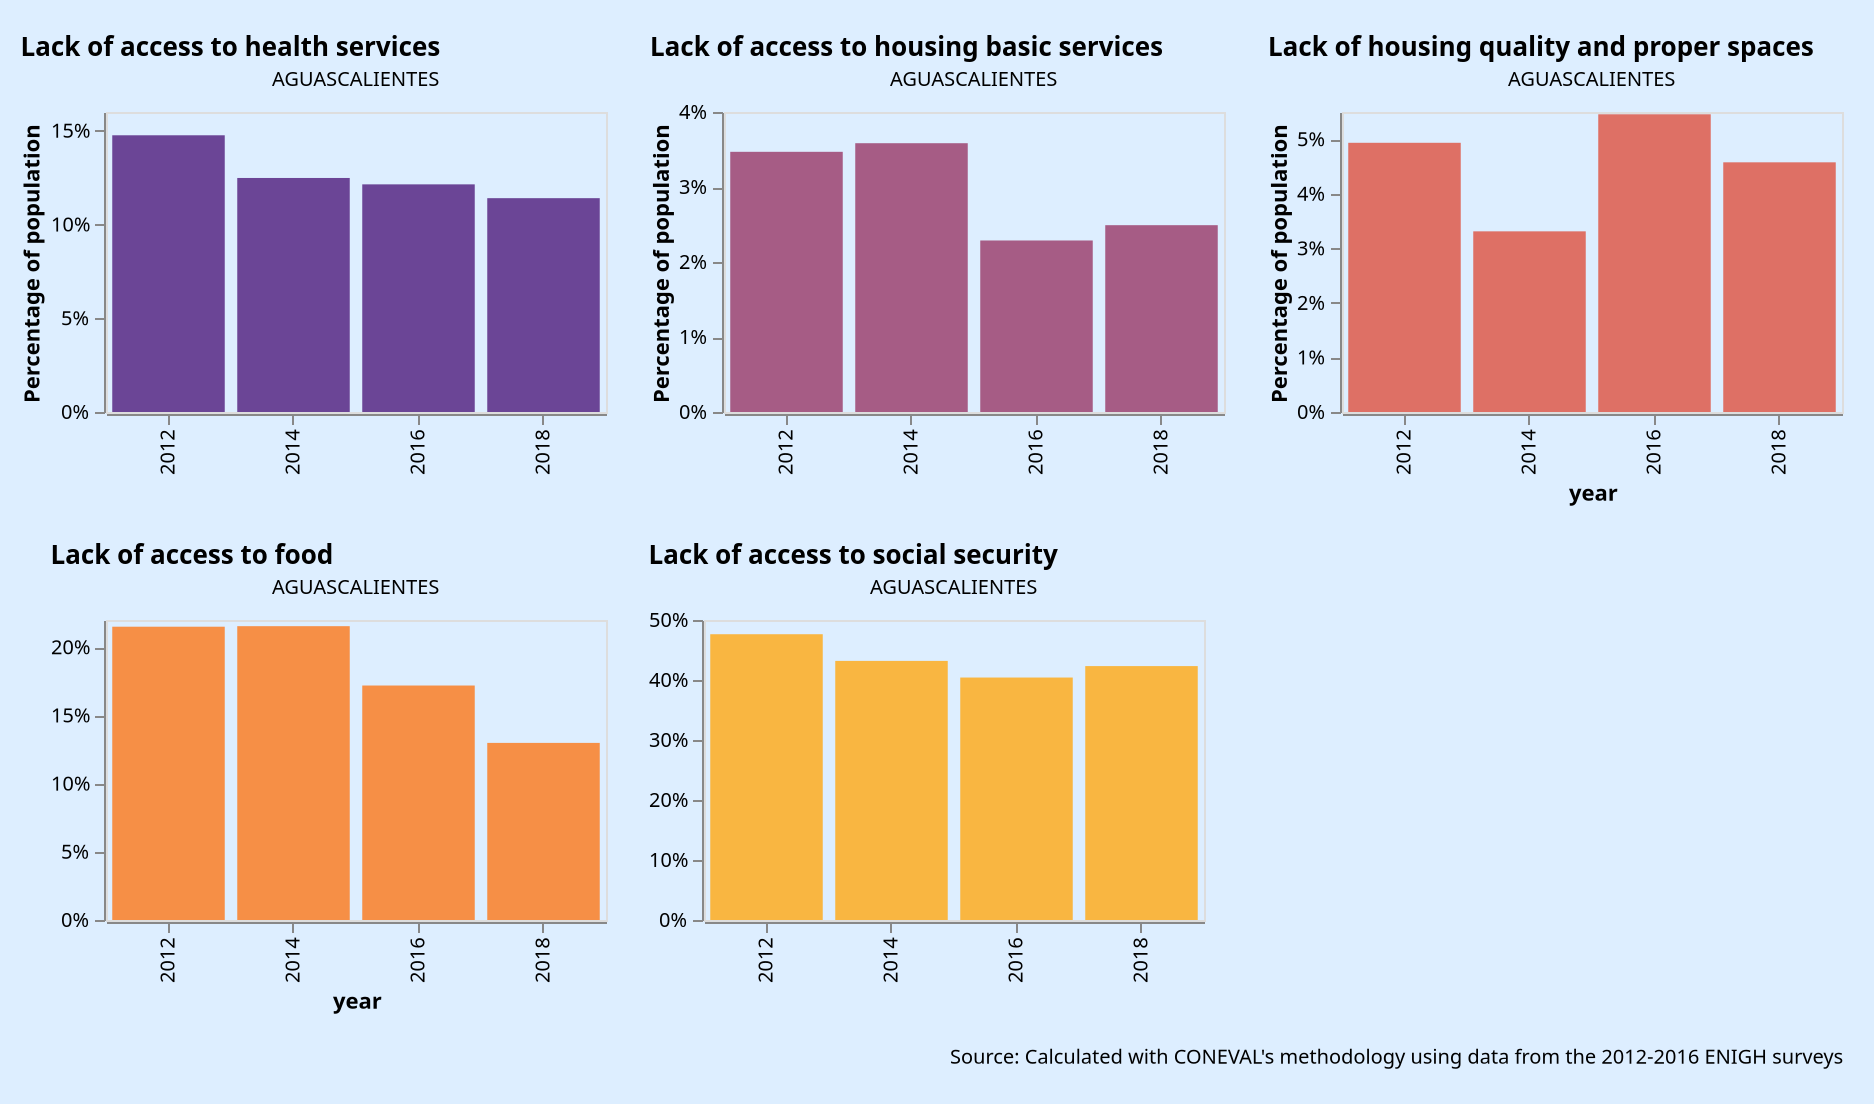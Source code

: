 {
  "$schema": "https://vega.github.io/schema/vega/v5.json",
  "background": "#DDEEFF",
  "padding": {"left": 10, "top": 18, "right": 15, "bottom": 18},
  "title": {
    "text": [
      "",
      "",
      "Source: Calculated with CONEVAL's methodology using data from the 2012-2016 ENIGH surveys"
    ],
    "anchor": "end",
    "baseline": "bottom",
    "color": "black",
    "fontSize": 10,
    "fontWeight": "normal",
    "orient": "bottom"
  },
  "data": [
    {
      "name": "Select_store",
      "values": [
        {
          "unit": "concat_0_concat_0_child + '__facet_column_' + (facet[\"state\"])",
          "fields": [{"type": "E", "field": "state"}],
          "values": ["AGUASCALIENTES"]
        }
      ]
    },
    {
      "name": "data-fa2141e7a12e104d1d6fabbeb331c718",
      "values": [
        {
          "year": 2018,
          "ent": 1,
          "state": "AGUASCALIENTES",
          "population": 1342587,
          "Social Deprivations": "Lack of access to health services",
          "percentage": 0.11404326125606758
        },
        {
          "year": 2018,
          "ent": 2,
          "state": "BAJA CALIFORNIA",
          "population": 3648116,
          "Social Deprivations": "Lack of access to health services",
          "percentage": 0.16860565837270525
        },
        {
          "year": 2018,
          "ent": 3,
          "state": "BAJA CALIFORNIA SUR",
          "population": 839675,
          "Social Deprivations": "Lack of access to health services",
          "percentage": 0.10747491589007652
        },
        {
          "year": 2018,
          "ent": 4,
          "state": "CAMPECHE",
          "population": 952279,
          "Social Deprivations": "Lack of access to health services",
          "percentage": 0.11697517219218317
        },
        {
          "year": 2018,
          "ent": 5,
          "state": "COAHUILA DE ZARAGOZA",
          "population": 3073513,
          "Social Deprivations": "Lack of access to health services",
          "percentage": 0.13201375754714556
        },
        {
          "year": 2018,
          "ent": 6,
          "state": "COLIMA",
          "population": 763300,
          "Social Deprivations": "Lack of access to health services",
          "percentage": 0.10836106380191275
        },
        {
          "year": 2018,
          "ent": 7,
          "state": "CHIAPAS",
          "population": 5463342,
          "Social Deprivations": "Lack of access to health services",
          "percentage": 0.17592253972019326
        },
        {
          "year": 2018,
          "ent": 8,
          "state": "CHIHUAHUA",
          "population": 3826987,
          "Social Deprivations": "Lack of access to health services",
          "percentage": 0.11305447340166036
        },
        {
          "year": 2018,
          "ent": 9,
          "state": "CIUDAD DE MÉXICO",
          "population": 8781315,
          "Social Deprivations": "Lack of access to health services",
          "percentage": 0.20057736227432907
        },
        {
          "year": 2018,
          "ent": 10,
          "state": "DURANGO",
          "population": 1820740,
          "Social Deprivations": "Lack of access to health services",
          "percentage": 0.13062765688676034
        },
        {
          "year": 2018,
          "ent": 11,
          "state": "GUANAJUATO",
          "population": 5964968,
          "Social Deprivations": "Lack of access to health services",
          "percentage": 0.13659419463775832
        },
        {
          "year": 2018,
          "ent": 12,
          "state": "GUERRERO",
          "population": 3630052,
          "Social Deprivations": "Lack of access to health services",
          "percentage": 0.13775808170241088
        },
        {
          "year": 2018,
          "ent": 13,
          "state": "HIDALGO",
          "population": 2990303,
          "Social Deprivations": "Lack of access to health services",
          "percentage": 0.14432784905074836
        },
        {
          "year": 2018,
          "ent": 14,
          "state": "JALISCO",
          "population": 8222691,
          "Social Deprivations": "Lack of access to health services",
          "percentage": 0.19351256176353945
        },
        {
          "year": 2018,
          "ent": 15,
          "state": "MÉXICO",
          "population": 17674775,
          "Social Deprivations": "Lack of access to health services",
          "percentage": 0.1974504908831937
        },
        {
          "year": 2018,
          "ent": 16,
          "state": "MICHOACÁN DE OCAMPO",
          "population": 4695278,
          "Social Deprivations": "Lack of access to health services",
          "percentage": 0.21194399990799268
        },
        {
          "year": 2018,
          "ent": 17,
          "state": "MORELOS",
          "population": 1994133,
          "Social Deprivations": "Lack of access to health services",
          "percentage": 0.1681317143841459
        },
        {
          "year": 2018,
          "ent": 18,
          "state": "NAYARIT",
          "population": 1296947,
          "Social Deprivations": "Lack of access to health services",
          "percentage": 0.1365452867387796
        },
        {
          "year": 2018,
          "ent": 19,
          "state": "NUEVO LEÓN",
          "population": 5321301,
          "Social Deprivations": "Lack of access to health services",
          "percentage": 0.12959781827789857
        },
        {
          "year": 2018,
          "ent": 20,
          "state": "OAXACA",
          "population": 4091380,
          "Social Deprivations": "Lack of access to health services",
          "percentage": 0.1625671533810108
        },
        {
          "year": 2018,
          "ent": 21,
          "state": "PUEBLA",
          "population": 6388085,
          "Social Deprivations": "Lack of access to health services",
          "percentage": 0.20803041913186815
        },
        {
          "year": 2018,
          "ent": 22,
          "state": "QUERÉTARO",
          "population": 2100098,
          "Social Deprivations": "Lack of access to health services",
          "percentage": 0.11833543006088287
        },
        {
          "year": 2018,
          "ent": 23,
          "state": "QUINTANA ROO",
          "population": 1722567,
          "Social Deprivations": "Lack of access to health services",
          "percentage": 0.15635502131412016
        },
        {
          "year": 2018,
          "ent": 24,
          "state": "SAN LUIS POTOSÍ",
          "population": 2831855,
          "Social Deprivations": "Lack of access to health services",
          "percentage": 0.08956991088879904
        },
        {
          "year": 2018,
          "ent": 25,
          "state": "SINALOA",
          "population": 3066439,
          "Social Deprivations": "Lack of access to health services",
          "percentage": 0.13160346577903556
        },
        {
          "year": 2018,
          "ent": 26,
          "state": "SONORA",
          "population": 3061963,
          "Social Deprivations": "Lack of access to health services",
          "percentage": 0.12633529536444432
        },
        {
          "year": 2018,
          "ent": 27,
          "state": "TABASCO",
          "population": 2460882,
          "Social Deprivations": "Lack of access to health services",
          "percentage": 0.1264806683132308
        },
        {
          "year": 2018,
          "ent": 28,
          "state": "TAMAULIPAS",
          "population": 3672328,
          "Social Deprivations": "Lack of access to health services",
          "percentage": 0.11981255486982645
        },
        {
          "year": 2018,
          "ent": 29,
          "state": "TLAXCALA",
          "population": 1334965,
          "Social Deprivations": "Lack of access to health services",
          "percentage": 0.13734966834336482
        },
        {
          "year": 2018,
          "ent": 30,
          "state": "VERACRUZ DE IGNACIO DE LA LLAVE",
          "population": 8236730,
          "Social Deprivations": "Lack of access to health services",
          "percentage": 0.1674550458737873
        },
        {
          "year": 2018,
          "ent": 31,
          "state": "YUCATAN",
          "population": 2207156,
          "Social Deprivations": "Lack of access to health services",
          "percentage": 0.14064071592583396
        },
        {
          "year": 2018,
          "ent": 32,
          "state": "ZACATECAS",
          "population": 1615040,
          "Social Deprivations": "Lack of access to health services",
          "percentage": 0.11682558945908461
        },
        {
          "year": 2016,
          "ent": 1,
          "state": "AGUASCALIENTES",
          "population": 1309930,
          "Social Deprivations": "Lack of access to health services",
          "percentage": 0.12141030436740895
        },
        {
          "year": 2016,
          "ent": 2,
          "state": "BAJA CALIFORNIA",
          "population": 3549320,
          "Social Deprivations": "Lack of access to health services",
          "percentage": 0.17293622440354772
        },
        {
          "year": 2016,
          "ent": 3,
          "state": "BAJA CALIFORNIA SUR",
          "population": 793908,
          "Social Deprivations": "Lack of access to health services",
          "percentage": 0.12462149266665659
        },
        {
          "year": 2016,
          "ent": 4,
          "state": "CAMPECHE",
          "population": 925421,
          "Social Deprivations": "Lack of access to health services",
          "percentage": 0.10742894315127925
        },
        {
          "year": 2016,
          "ent": 5,
          "state": "COAHUILA DE ZARAGOZA",
          "population": 3005811,
          "Social Deprivations": "Lack of access to health services",
          "percentage": 0.12799873312061205
        },
        {
          "year": 2016,
          "ent": 6,
          "state": "COLIMA",
          "population": 739454,
          "Social Deprivations": "Lack of access to health services",
          "percentage": 0.11865105875416185
        },
        {
          "year": 2016,
          "ent": 7,
          "state": "CHIAPAS",
          "population": 5337151,
          "Social Deprivations": "Lack of access to health services",
          "percentage": 0.15038435300031797
        },
        {
          "year": 2016,
          "ent": 8,
          "state": "CHIHUAHUA",
          "population": 3757012,
          "Social Deprivations": "Lack of access to health services",
          "percentage": 0.12236745583990682
        },
        {
          "year": 2016,
          "ent": 9,
          "state": "CIUDAD DE MÉXICO",
          "population": 8826912,
          "Social Deprivations": "Lack of access to health services",
          "percentage": 0.19644027265707417
        },
        {
          "year": 2016,
          "ent": 10,
          "state": "DURANGO",
          "population": 1787492,
          "Social Deprivations": "Lack of access to health services",
          "percentage": 0.14092594540283257
        },
        {
          "year": 2016,
          "ent": 11,
          "state": "GUANAJUATO",
          "population": 5877529,
          "Social Deprivations": "Lack of access to health services",
          "percentage": 0.13445769472171043
        },
        {
          "year": 2016,
          "ent": 12,
          "state": "GUERRERO",
          "population": 3593873,
          "Social Deprivations": "Lack of access to health services",
          "percentage": 0.13321950998268442
        },
        {
          "year": 2016,
          "ent": 13,
          "state": "HIDALGO",
          "population": 2923473,
          "Social Deprivations": "Lack of access to health services",
          "percentage": 0.1441986979185373
        },
        {
          "year": 2016,
          "ent": 14,
          "state": "JALISCO",
          "population": 8048629,
          "Social Deprivations": "Lack of access to health services",
          "percentage": 0.1758238577029703
        },
        {
          "year": 2016,
          "ent": 15,
          "state": "MÉXICO",
          "population": 17190721,
          "Social Deprivations": "Lack of access to health services",
          "percentage": 0.15521454859281353
        },
        {
          "year": 2016,
          "ent": 16,
          "state": "MICHOACÁN DE OCAMPO",
          "population": 4636713,
          "Social Deprivations": "Lack of access to health services",
          "percentage": 0.22776458236686203
        },
        {
          "year": 2016,
          "ent": 17,
          "state": "MORELOS",
          "population": 1949458,
          "Social Deprivations": "Lack of access to health services",
          "percentage": 0.150428478069289
        },
        {
          "year": 2016,
          "ent": 18,
          "state": "NAYARIT",
          "population": 1252827,
          "Social Deprivations": "Lack of access to health services",
          "percentage": 0.15049244628348526
        },
        {
          "year": 2016,
          "ent": 19,
          "state": "NUEVO LEÓN",
          "population": 5178910,
          "Social Deprivations": "Lack of access to health services",
          "percentage": 0.1332440610089768
        },
        {
          "year": 2016,
          "ent": 20,
          "state": "OAXACA",
          "population": 4044455,
          "Social Deprivations": "Lack of access to health services",
          "percentage": 0.15875661862970414
        },
        {
          "year": 2016,
          "ent": 21,
          "state": "PUEBLA",
          "population": 6272194,
          "Social Deprivations": "Lack of access to health services",
          "percentage": 0.17378241170474
        },
        {
          "year": 2016,
          "ent": 22,
          "state": "QUERÉTARO",
          "population": 2042725,
          "Social Deprivations": "Lack of access to health services",
          "percentage": 0.1317431372309048
        },
        {
          "year": 2016,
          "ent": 23,
          "state": "QUINTANA ROO",
          "population": 1632900,
          "Social Deprivations": "Lack of access to health services",
          "percentage": 0.17626798946659317
        },
        {
          "year": 2016,
          "ent": 24,
          "state": "SAN LUIS POTOSÍ",
          "population": 2784951,
          "Social Deprivations": "Lack of access to health services",
          "percentage": 0.09089854722758138
        },
        {
          "year": 2016,
          "ent": 25,
          "state": "SINALOA",
          "population": 3017801,
          "Social Deprivations": "Lack of access to health services",
          "percentage": 0.1220991708863507
        },
        {
          "year": 2016,
          "ent": 26,
          "state": "SONORA",
          "population": 2983907,
          "Social Deprivations": "Lack of access to health services",
          "percentage": 0.1468832641231781
        },
        {
          "year": 2016,
          "ent": 27,
          "state": "TABASCO",
          "population": 2415042,
          "Social Deprivations": "Lack of access to health services",
          "percentage": 0.13409497640206672
        },
        {
          "year": 2016,
          "ent": 28,
          "state": "TAMAULIPAS",
          "population": 3594962,
          "Social Deprivations": "Lack of access to health services",
          "percentage": 0.12754515903088823
        },
        {
          "year": 2016,
          "ent": 29,
          "state": "TLAXCALA",
          "population": 1300859,
          "Social Deprivations": "Lack of access to health services",
          "percentage": 0.12525339025982063
        },
        {
          "year": 2016,
          "ent": 30,
          "state": "VERACRUZ DE IGNACIO DE LA LLAVE",
          "population": 8123403,
          "Social Deprivations": "Lack of access to health services",
          "percentage": 0.19428938832654247
        },
        {
          "year": 2016,
          "ent": 31,
          "state": "YUCATAN",
          "population": 2153877,
          "Social Deprivations": "Lack of access to health services",
          "percentage": 0.1441177931701764
        },
        {
          "year": 2016,
          "ent": 32,
          "state": "ZACATECAS",
          "population": 1592270,
          "Social Deprivations": "Lack of access to health services",
          "percentage": 0.11477073611887431
        },
        {
          "year": 2014,
          "ent": 1,
          "state": "AGUASCALIENTES",
          "population": 1274081,
          "Social Deprivations": "Lack of access to health services",
          "percentage": 0.12481702497721887
        },
        {
          "year": 2014,
          "ent": 2,
          "state": "BAJA CALIFORNIA",
          "population": 3444573,
          "Social Deprivations": "Lack of access to health services",
          "percentage": 0.19352326108344925
        },
        {
          "year": 2014,
          "ent": 3,
          "state": "BAJA CALIFORNIA SUR",
          "population": 747567,
          "Social Deprivations": "Lack of access to health services",
          "percentage": 0.1421491317835057
        },
        {
          "year": 2014,
          "ent": 4,
          "state": "CAMPECHE",
          "population": 897083,
          "Social Deprivations": "Lack of access to health services",
          "percentage": 0.12467742672640102
        },
        {
          "year": 2014,
          "ent": 5,
          "state": "COAHUILA DE ZARAGOZA",
          "population": 2936468,
          "Social Deprivations": "Lack of access to health services",
          "percentage": 0.15567784154296932
        },
        {
          "year": 2014,
          "ent": 6,
          "state": "COLIMA",
          "population": 713154,
          "Social Deprivations": "Lack of access to health services",
          "percentage": 0.12696275979662178
        },
        {
          "year": 2014,
          "ent": 7,
          "state": "CHIAPAS",
          "population": 5197565,
          "Social Deprivations": "Lack of access to health services",
          "percentage": 0.2065217077612305
        },
        {
          "year": 2014,
          "ent": 8,
          "state": "CHIHUAHUA",
          "population": 3681378,
          "Social Deprivations": "Lack of access to health services",
          "percentage": 0.14564926503064884
        },
        {
          "year": 2014,
          "ent": 9,
          "state": "CIUDAD DE MÉXICO",
          "population": 8821647,
          "Social Deprivations": "Lack of access to health services",
          "percentage": 0.19940902192073656
        },
        {
          "year": 2014,
          "ent": 10,
          "state": "DURANGO",
          "population": 1751418,
          "Social Deprivations": "Lack of access to health services",
          "percentage": 0.1654265286756217
        },
        {
          "year": 2014,
          "ent": 11,
          "state": "GUANAJUATO",
          "population": 5764520,
          "Social Deprivations": "Lack of access to health services",
          "percentage": 0.15414657248131675
        },
        {
          "year": 2014,
          "ent": 12,
          "state": "GUERRERO",
          "population": 3550872,
          "Social Deprivations": "Lack of access to health services",
          "percentage": 0.19241470827447454
        },
        {
          "year": 2014,
          "ent": 13,
          "state": "HIDALGO",
          "population": 2851113,
          "Social Deprivations": "Lack of access to health services",
          "percentage": 0.17309801470513445
        },
        {
          "year": 2014,
          "ent": 14,
          "state": "JALISCO",
          "population": 7860753,
          "Social Deprivations": "Lack of access to health services",
          "percentage": 0.19103080837166617
        },
        {
          "year": 2014,
          "ent": 15,
          "state": "MÉXICO",
          "population": 16682718,
          "Social Deprivations": "Lack of access to health services",
          "percentage": 0.19675960475984788
        },
        {
          "year": 2014,
          "ent": 16,
          "state": "MICHOACÁN DE OCAMPO",
          "population": 4573055,
          "Social Deprivations": "Lack of access to health services",
          "percentage": 0.2620053771494111
        },
        {
          "year": 2014,
          "ent": 17,
          "state": "MORELOS",
          "population": 1901992,
          "Social Deprivations": "Lack of access to health services",
          "percentage": 0.16631773424914512
        },
        {
          "year": 2014,
          "ent": 18,
          "state": "NAYARIT",
          "population": 1207194,
          "Social Deprivations": "Lack of access to health services",
          "percentage": 0.1625853011197869
        },
        {
          "year": 2014,
          "ent": 19,
          "state": "NUEVO LEÓN",
          "population": 5023456,
          "Social Deprivations": "Lack of access to health services",
          "percentage": 0.13662128224075218
        },
        {
          "year": 2014,
          "ent": 20,
          "state": "OAXACA",
          "population": 3989130,
          "Social Deprivations": "Lack of access to health services",
          "percentage": 0.19926826150062796
        },
        {
          "year": 2014,
          "ent": 21,
          "state": "PUEBLA",
          "population": 6134172,
          "Social Deprivations": "Lack of access to health services",
          "percentage": 0.21174593734900163
        },
        {
          "year": 2014,
          "ent": 22,
          "state": "QUERÉTARO",
          "population": 1978928,
          "Social Deprivations": "Lack of access to health services",
          "percentage": 0.1584575083075281
        },
        {
          "year": 2014,
          "ent": 23,
          "state": "QUINTANA ROO",
          "population": 1541196,
          "Social Deprivations": "Lack of access to health services",
          "percentage": 0.18464231674621528
        },
        {
          "year": 2014,
          "ent": 24,
          "state": "SAN LUIS POTOSÍ",
          "population": 2725580,
          "Social Deprivations": "Lack of access to health services",
          "percentage": 0.10711041319645727
        },
        {
          "year": 2014,
          "ent": 25,
          "state": "SINALOA",
          "population": 2965077,
          "Social Deprivations": "Lack of access to health services",
          "percentage": 0.15206215555279004
        },
        {
          "year": 2014,
          "ent": 26,
          "state": "SONORA",
          "population": 2902359,
          "Social Deprivations": "Lack of access to health services",
          "percentage": 0.1441964967118127
        },
        {
          "year": 2014,
          "ent": 27,
          "state": "TABASCO",
          "population": 2360223,
          "Social Deprivations": "Lack of access to health services",
          "percentage": 0.16921748495798913
        },
        {
          "year": 2014,
          "ent": 28,
          "state": "TAMAULIPAS",
          "population": 3509525,
          "Social Deprivations": "Lack of access to health services",
          "percentage": 0.15020095312043652
        },
        {
          "year": 2014,
          "ent": 29,
          "state": "TLAXCALA",
          "population": 1264496,
          "Social Deprivations": "Lack of access to health services",
          "percentage": 0.17481273171287218
        },
        {
          "year": 2014,
          "ent": 30,
          "state": "VERACRUZ DE IGNACIO DE LA LLAVE",
          "population": 7990597,
          "Social Deprivations": "Lack of access to health services",
          "percentage": 0.21729640476174683
        },
        {
          "year": 2014,
          "ent": 31,
          "state": "YUCATAN",
          "population": 2089214,
          "Social Deprivations": "Lack of access to health services",
          "percentage": 0.1448913323383818
        },
        {
          "year": 2014,
          "ent": 32,
          "state": "ZACATECAS",
          "population": 1566548,
          "Social Deprivations": "Lack of access to health services",
          "percentage": 0.1485572098652579
        },
        {
          "year": 2012,
          "ent": 1,
          "state": "AGUASCALIENTES",
          "population": 1238279,
          "Social Deprivations": "Lack of access to health services",
          "percentage": 0.1475830568070685
        },
        {
          "year": 2012,
          "ent": 2,
          "state": "BAJA CALIFORNIA",
          "population": 3343793,
          "Social Deprivations": "Lack of access to health services",
          "percentage": 0.22318247570947125
        },
        {
          "year": 2012,
          "ent": 3,
          "state": "BAJA CALIFORNIA SUR",
          "population": 701794,
          "Social Deprivations": "Lack of access to health services",
          "percentage": 0.15126946083893564
        },
        {
          "year": 2012,
          "ent": 4,
          "state": "CAMPECHE",
          "population": 868475,
          "Social Deprivations": "Lack of access to health services",
          "percentage": 0.12193327384207951
        },
        {
          "year": 2012,
          "ent": 5,
          "state": "COAHUILA DE ZARAGOZA",
          "population": 2862143,
          "Social Deprivations": "Lack of access to health services",
          "percentage": 0.14405185205630885
        },
        {
          "year": 2012,
          "ent": 6,
          "state": "COLIMA",
          "population": 689208,
          "Social Deprivations": "Lack of access to health services",
          "percentage": 0.14587468514584856
        },
        {
          "year": 2012,
          "ent": 7,
          "state": "CHIAPAS",
          "population": 5064198,
          "Social Deprivations": "Lack of access to health services",
          "percentage": 0.2494250817207384
        },
        {
          "year": 2012,
          "ent": 8,
          "state": "CHIHUAHUA",
          "population": 3610061,
          "Social Deprivations": "Lack of access to health services",
          "percentage": 0.135641475310251
        },
        {
          "year": 2012,
          "ent": 9,
          "state": "CIUDAD DE MÉXICO",
          "population": 8874778,
          "Social Deprivations": "Lack of access to health services",
          "percentage": 0.23356280010609842
        },
        {
          "year": 2012,
          "ent": 10,
          "state": "DURANGO",
          "population": 1715364,
          "Social Deprivations": "Lack of access to health services",
          "percentage": 0.17818142388437672
        },
        {
          "year": 2012,
          "ent": 11,
          "state": "GUANAJUATO",
          "population": 5680323,
          "Social Deprivations": "Lack of access to health services",
          "percentage": 0.19043917044858188
        },
        {
          "year": 2012,
          "ent": 12,
          "state": "GUERRERO",
          "population": 3505076,
          "Social Deprivations": "Lack of access to health services",
          "percentage": 0.2538250240508337
        },
        {
          "year": 2012,
          "ent": 13,
          "state": "HIDALGO",
          "population": 2777755,
          "Social Deprivations": "Lack of access to health services",
          "percentage": 0.18657872994558555
        },
        {
          "year": 2012,
          "ent": 14,
          "state": "JALISCO",
          "population": 7667912,
          "Social Deprivations": "Lack of access to health services",
          "percentage": 0.23727971839009107
        },
        {
          "year": 2012,
          "ent": 15,
          "state": "MÉXICO",
          "population": 16165954,
          "Social Deprivations": "Lack of access to health services",
          "percentage": 0.25347535938800764
        },
        {
          "year": 2012,
          "ent": 16,
          "state": "MICHOACÁN DE OCAMPO",
          "population": 4502198,
          "Social Deprivations": "Lack of access to health services",
          "percentage": 0.28563270651357403
        },
        {
          "year": 2012,
          "ent": 17,
          "state": "MORELOS",
          "population": 1855788,
          "Social Deprivations": "Lack of access to health services",
          "percentage": 0.22299853215992343
        },
        {
          "year": 2012,
          "ent": 18,
          "state": "NAYARIT",
          "population": 1162298,
          "Social Deprivations": "Lack of access to health services",
          "percentage": 0.18321635243285284
        },
        {
          "year": 2012,
          "ent": 19,
          "state": "NUEVO LEÓN",
          "population": 4873250,
          "Social Deprivations": "Lack of access to health services",
          "percentage": 0.15497829990252912
        },
        {
          "year": 2012,
          "ent": 20,
          "state": "OAXACA",
          "population": 3935090,
          "Social Deprivations": "Lack of access to health services",
          "percentage": 0.21034537964824185
        },
        {
          "year": 2012,
          "ent": 21,
          "state": "PUEBLA",
          "population": 6015348,
          "Social Deprivations": "Lack of access to health services",
          "percentage": 0.29648459241260855
        },
        {
          "year": 2012,
          "ent": 22,
          "state": "QUERÉTARO",
          "population": 1916292,
          "Social Deprivations": "Lack of access to health services",
          "percentage": 0.15486209826059913
        },
        {
          "year": 2012,
          "ent": 23,
          "state": "QUINTANA ROO",
          "population": 1452036,
          "Social Deprivations": "Lack of access to health services",
          "percentage": 0.2124761369552821
        },
        {
          "year": 2012,
          "ent": 24,
          "state": "SAN LUIS POTOSÍ",
          "population": 2679773,
          "Social Deprivations": "Lack of access to health services",
          "percentage": 0.14031337728979282
        },
        {
          "year": 2012,
          "ent": 25,
          "state": "SINALOA",
          "population": 2911104,
          "Social Deprivations": "Lack of access to health services",
          "percentage": 0.16568490854328805
        },
        {
          "year": 2012,
          "ent": 26,
          "state": "SONORA",
          "population": 2820397,
          "Social Deprivations": "Lack of access to health services",
          "percentage": 0.17084509733913347
        },
        {
          "year": 2012,
          "ent": 27,
          "state": "TABASCO",
          "population": 2313144,
          "Social Deprivations": "Lack of access to health services",
          "percentage": 0.18178678024368566
        },
        {
          "year": 2012,
          "ent": 28,
          "state": "TAMAULIPAS",
          "population": 3429728,
          "Social Deprivations": "Lack of access to health services",
          "percentage": 0.15759646245999684
        },
        {
          "year": 2012,
          "ent": 29,
          "state": "TLAXCALA",
          "population": 1229936,
          "Social Deprivations": "Lack of access to health services",
          "percentage": 0.24180526466417765
        },
        {
          "year": 2012,
          "ent": 30,
          "state": "VERACRUZ DE IGNACIO DE LA LLAVE",
          "population": 7867441,
          "Social Deprivations": "Lack of access to health services",
          "percentage": 0.2566136816278635
        },
        {
          "year": 2012,
          "ent": 31,
          "state": "YUCATAN",
          "population": 2040412,
          "Social Deprivations": "Lack of access to health services",
          "percentage": 0.15715992652464306
        },
        {
          "year": 2012,
          "ent": 32,
          "state": "ZACATECAS",
          "population": 1541155,
          "Social Deprivations": "Lack of access to health services",
          "percentage": 0.16746271465232246
        }
      ]
    },
    {
      "name": "data-a27560bd7722aa0d2ecaede87d5bf799",
      "values": [
        {
          "year": 2018,
          "ent": 1,
          "state": "AGUASCALIENTES",
          "population": 1342587,
          "Social Deprivations": "Lack of access to housing basic services",
          "percentage": 0.024909372725938805
        },
        {
          "year": 2018,
          "ent": 2,
          "state": "BAJA CALIFORNIA",
          "population": 3648116,
          "Social Deprivations": "Lack of access to housing basic services",
          "percentage": 0.08938367091397313
        },
        {
          "year": 2018,
          "ent": 3,
          "state": "BAJA CALIFORNIA SUR",
          "population": 839675,
          "Social Deprivations": "Lack of access to housing basic services",
          "percentage": 0.1324976925596213
        },
        {
          "year": 2018,
          "ent": 4,
          "state": "CAMPECHE",
          "population": 952279,
          "Social Deprivations": "Lack of access to housing basic services",
          "percentage": 0.3899245914275123
        },
        {
          "year": 2018,
          "ent": 5,
          "state": "COAHUILA DE ZARAGOZA",
          "population": 3073513,
          "Social Deprivations": "Lack of access to housing basic services",
          "percentage": 0.038812264662618966
        },
        {
          "year": 2018,
          "ent": 6,
          "state": "COLIMA",
          "population": 763300,
          "Social Deprivations": "Lack of access to housing basic services",
          "percentage": 0.10532031966461418
        },
        {
          "year": 2018,
          "ent": 7,
          "state": "CHIAPAS",
          "population": 5463342,
          "Social Deprivations": "Lack of access to housing basic services",
          "percentage": 0.571110320386313
        },
        {
          "year": 2018,
          "ent": 8,
          "state": "CHIHUAHUA",
          "population": 3826987,
          "Social Deprivations": "Lack of access to housing basic services",
          "percentage": 0.05021600543717551
        },
        {
          "year": 2018,
          "ent": 9,
          "state": "CIUDAD DE MÉXICO",
          "population": 8781315,
          "Social Deprivations": "Lack of access to housing basic services",
          "percentage": 0.029183442343202585
        },
        {
          "year": 2018,
          "ent": 10,
          "state": "DURANGO",
          "population": 1820740,
          "Social Deprivations": "Lack of access to housing basic services",
          "percentage": 0.05655942089480102
        },
        {
          "year": 2018,
          "ent": 11,
          "state": "GUANAJUATO",
          "population": 5964968,
          "Social Deprivations": "Lack of access to housing basic services",
          "percentage": 0.11946702815505465
        },
        {
          "year": 2018,
          "ent": 12,
          "state": "GUERRERO",
          "population": 3630052,
          "Social Deprivations": "Lack of access to housing basic services",
          "percentage": 0.5863921508562412
        },
        {
          "year": 2018,
          "ent": 13,
          "state": "HIDALGO",
          "population": 2990303,
          "Social Deprivations": "Lack of access to housing basic services",
          "percentage": 0.2562991108258929
        },
        {
          "year": 2018,
          "ent": 14,
          "state": "JALISCO",
          "population": 8222691,
          "Social Deprivations": "Lack of access to housing basic services",
          "percentage": 0.08120273521162354
        },
        {
          "year": 2018,
          "ent": 15,
          "state": "MÉXICO",
          "population": 17674775,
          "Social Deprivations": "Lack of access to housing basic services",
          "percentage": 0.10326598216950428
        },
        {
          "year": 2018,
          "ent": 16,
          "state": "MICHOACÁN DE OCAMPO",
          "population": 4695278,
          "Social Deprivations": "Lack of access to housing basic services",
          "percentage": 0.17670859957599955
        },
        {
          "year": 2018,
          "ent": 17,
          "state": "MORELOS",
          "population": 1994133,
          "Social Deprivations": "Lack of access to housing basic services",
          "percentage": 0.1992655454776587
        },
        {
          "year": 2018,
          "ent": 18,
          "state": "NAYARIT",
          "population": 1296947,
          "Social Deprivations": "Lack of access to housing basic services",
          "percentage": 0.17228151959949017
        },
        {
          "year": 2018,
          "ent": 19,
          "state": "NUEVO LEÓN",
          "population": 5321301,
          "Social Deprivations": "Lack of access to housing basic services",
          "percentage": 0.023861457940454786
        },
        {
          "year": 2018,
          "ent": 20,
          "state": "OAXACA",
          "population": 4091380,
          "Social Deprivations": "Lack of access to housing basic services",
          "percentage": 0.5827816042508884
        },
        {
          "year": 2018,
          "ent": 21,
          "state": "PUEBLA",
          "population": 6388085,
          "Social Deprivations": "Lack of access to housing basic services",
          "percentage": 0.26487625008120586
        },
        {
          "year": 2018,
          "ent": 22,
          "state": "QUERÉTARO",
          "population": 2100098,
          "Social Deprivations": "Lack of access to housing basic services",
          "percentage": 0.12671694368548517
        },
        {
          "year": 2018,
          "ent": 23,
          "state": "QUINTANA ROO",
          "population": 1722567,
          "Social Deprivations": "Lack of access to housing basic services",
          "percentage": 0.21778311090366878
        },
        {
          "year": 2018,
          "ent": 24,
          "state": "SAN LUIS POTOSÍ",
          "population": 2831855,
          "Social Deprivations": "Lack of access to housing basic services",
          "percentage": 0.26407284271263887
        },
        {
          "year": 2018,
          "ent": 25,
          "state": "SINALOA",
          "population": 3066439,
          "Social Deprivations": "Lack of access to housing basic services",
          "percentage": 0.1491684654415105
        },
        {
          "year": 2018,
          "ent": 26,
          "state": "SONORA",
          "population": 3061963,
          "Social Deprivations": "Lack of access to housing basic services",
          "percentage": 0.10722957788843301
        },
        {
          "year": 2018,
          "ent": 27,
          "state": "TABASCO",
          "population": 2460882,
          "Social Deprivations": "Lack of access to housing basic services",
          "percentage": 0.4600582230273536
        },
        {
          "year": 2018,
          "ent": 28,
          "state": "TAMAULIPAS",
          "population": 3672328,
          "Social Deprivations": "Lack of access to housing basic services",
          "percentage": 0.0889318710093434
        },
        {
          "year": 2018,
          "ent": 29,
          "state": "TLAXCALA",
          "population": 1334965,
          "Social Deprivations": "Lack of access to housing basic services",
          "percentage": 0.10129104508357897
        },
        {
          "year": 2018,
          "ent": 30,
          "state": "VERACRUZ DE IGNACIO DE LA LLAVE",
          "population": 8236730,
          "Social Deprivations": "Lack of access to housing basic services",
          "percentage": 0.4208375168301013
        },
        {
          "year": 2018,
          "ent": 31,
          "state": "YUCATAN",
          "population": 2207156,
          "Social Deprivations": "Lack of access to housing basic services",
          "percentage": 0.3844395230785681
        },
        {
          "year": 2018,
          "ent": 32,
          "state": "ZACATECAS",
          "population": 1615040,
          "Social Deprivations": "Lack of access to housing basic services",
          "percentage": 0.10445623637804637
        },
        {
          "year": 2016,
          "ent": 1,
          "state": "AGUASCALIENTES",
          "population": 1309930,
          "Social Deprivations": "Lack of access to housing basic services",
          "percentage": 0.022869160947531546
        },
        {
          "year": 2016,
          "ent": 2,
          "state": "BAJA CALIFORNIA",
          "population": 3549320,
          "Social Deprivations": "Lack of access to housing basic services",
          "percentage": 0.06282358310887719
        },
        {
          "year": 2016,
          "ent": 3,
          "state": "BAJA CALIFORNIA SUR",
          "population": 793908,
          "Social Deprivations": "Lack of access to housing basic services",
          "percentage": 0.12822644437390732
        },
        {
          "year": 2016,
          "ent": 4,
          "state": "CAMPECHE",
          "population": 925421,
          "Social Deprivations": "Lack of access to housing basic services",
          "percentage": 0.29193307694551995
        },
        {
          "year": 2016,
          "ent": 5,
          "state": "COAHUILA DE ZARAGOZA",
          "population": 3005811,
          "Social Deprivations": "Lack of access to housing basic services",
          "percentage": 0.05486239820135065
        },
        {
          "year": 2016,
          "ent": 6,
          "state": "COLIMA",
          "population": 739454,
          "Social Deprivations": "Lack of access to housing basic services",
          "percentage": 0.086233896902309
        },
        {
          "year": 2016,
          "ent": 7,
          "state": "CHIAPAS",
          "population": 5337151,
          "Social Deprivations": "Lack of access to housing basic services",
          "percentage": 0.5230489075538616
        },
        {
          "year": 2016,
          "ent": 8,
          "state": "CHIHUAHUA",
          "population": 3757012,
          "Social Deprivations": "Lack of access to housing basic services",
          "percentage": 0.053502623893668694
        },
        {
          "year": 2016,
          "ent": 9,
          "state": "CIUDAD DE MÉXICO",
          "population": 8826912,
          "Social Deprivations": "Lack of access to housing basic services",
          "percentage": 0.020923738675541346
        },
        {
          "year": 2016,
          "ent": 10,
          "state": "DURANGO",
          "population": 1787492,
          "Social Deprivations": "Lack of access to housing basic services",
          "percentage": 0.08090945302132821
        },
        {
          "year": 2016,
          "ent": 11,
          "state": "GUANAJUATO",
          "population": 5877529,
          "Social Deprivations": "Lack of access to housing basic services",
          "percentage": 0.13479746335577417
        },
        {
          "year": 2016,
          "ent": 12,
          "state": "GUERRERO",
          "population": 3593873,
          "Social Deprivations": "Lack of access to housing basic services",
          "percentage": 0.5021710561280268
        },
        {
          "year": 2016,
          "ent": 13,
          "state": "HIDALGO",
          "population": 2923473,
          "Social Deprivations": "Lack of access to housing basic services",
          "percentage": 0.2809959250521554
        },
        {
          "year": 2016,
          "ent": 14,
          "state": "JALISCO",
          "population": 8048629,
          "Social Deprivations": "Lack of access to housing basic services",
          "percentage": 0.0485380802121703
        },
        {
          "year": 2016,
          "ent": 15,
          "state": "MÉXICO",
          "population": 17190721,
          "Social Deprivations": "Lack of access to housing basic services",
          "percentage": 0.11700969377607838
        },
        {
          "year": 2016,
          "ent": 16,
          "state": "MICHOACÁN DE OCAMPO",
          "population": 4636713,
          "Social Deprivations": "Lack of access to housing basic services",
          "percentage": 0.2447391072080588
        },
        {
          "year": 2016,
          "ent": 17,
          "state": "MORELOS",
          "population": 1949458,
          "Social Deprivations": "Lack of access to housing basic services",
          "percentage": 0.16971229952120026
        },
        {
          "year": 2016,
          "ent": 18,
          "state": "NAYARIT",
          "population": 1252827,
          "Social Deprivations": "Lack of access to housing basic services",
          "percentage": 0.18194371609168705
        },
        {
          "year": 2016,
          "ent": 19,
          "state": "NUEVO LEÓN",
          "population": 5178910,
          "Social Deprivations": "Lack of access to housing basic services",
          "percentage": 0.027315400344860213
        },
        {
          "year": 2016,
          "ent": 20,
          "state": "OAXACA",
          "population": 4044455,
          "Social Deprivations": "Lack of access to housing basic services",
          "percentage": 0.6198422284337445
        },
        {
          "year": 2016,
          "ent": 21,
          "state": "PUEBLA",
          "population": 6272194,
          "Social Deprivations": "Lack of access to housing basic services",
          "percentage": 0.25718656023713554
        },
        {
          "year": 2016,
          "ent": 22,
          "state": "QUERÉTARO",
          "population": 2042725,
          "Social Deprivations": "Lack of access to housing basic services",
          "percentage": 0.1274503420675813
        },
        {
          "year": 2016,
          "ent": 23,
          "state": "QUINTANA ROO",
          "population": 1632900,
          "Social Deprivations": "Lack of access to housing basic services",
          "percentage": 0.19504317471982363
        },
        {
          "year": 2016,
          "ent": 24,
          "state": "SAN LUIS POTOSÍ",
          "population": 2784951,
          "Social Deprivations": "Lack of access to housing basic services",
          "percentage": 0.24726718710670315
        },
        {
          "year": 2016,
          "ent": 25,
          "state": "SINALOA",
          "population": 3017801,
          "Social Deprivations": "Lack of access to housing basic services",
          "percentage": 0.12786065085139808
        },
        {
          "year": 2016,
          "ent": 26,
          "state": "SONORA",
          "population": 2983907,
          "Social Deprivations": "Lack of access to housing basic services",
          "percentage": 0.09721985303161258
        },
        {
          "year": 2016,
          "ent": 27,
          "state": "TABASCO",
          "population": 2415042,
          "Social Deprivations": "Lack of access to housing basic services",
          "percentage": 0.4879252617552821
        },
        {
          "year": 2016,
          "ent": 28,
          "state": "TAMAULIPAS",
          "population": 3594962,
          "Social Deprivations": "Lack of access to housing basic services",
          "percentage": 0.09745193412336486
        },
        {
          "year": 2016,
          "ent": 29,
          "state": "TLAXCALA",
          "population": 1300859,
          "Social Deprivations": "Lack of access to housing basic services",
          "percentage": 0.10710768807380354
        },
        {
          "year": 2016,
          "ent": 30,
          "state": "VERACRUZ DE IGNACIO DE LA LLAVE",
          "population": 8123403,
          "Social Deprivations": "Lack of access to housing basic services",
          "percentage": 0.3920406263237217
        },
        {
          "year": 2016,
          "ent": 31,
          "state": "YUCATAN",
          "population": 2153877,
          "Social Deprivations": "Lack of access to housing basic services",
          "percentage": 0.3547217413064906
        },
        {
          "year": 2016,
          "ent": 32,
          "state": "ZACATECAS",
          "population": 1592270,
          "Social Deprivations": "Lack of access to housing basic services",
          "percentage": 0.10743906498269766
        },
        {
          "year": 2014,
          "ent": 1,
          "state": "AGUASCALIENTES",
          "population": 1274081,
          "Social Deprivations": "Lack of access to housing basic services",
          "percentage": 0.03583916564174491
        },
        {
          "year": 2014,
          "ent": 2,
          "state": "BAJA CALIFORNIA",
          "population": 3444573,
          "Social Deprivations": "Lack of access to housing basic services",
          "percentage": 0.12066285138970781
        },
        {
          "year": 2014,
          "ent": 3,
          "state": "BAJA CALIFORNIA SUR",
          "population": 747567,
          "Social Deprivations": "Lack of access to housing basic services",
          "percentage": 0.12388722348632296
        },
        {
          "year": 2014,
          "ent": 4,
          "state": "CAMPECHE",
          "population": 897083,
          "Social Deprivations": "Lack of access to housing basic services",
          "percentage": 0.38817144010086024
        },
        {
          "year": 2014,
          "ent": 5,
          "state": "COAHUILA DE ZARAGOZA",
          "population": 2936468,
          "Social Deprivations": "Lack of access to housing basic services",
          "percentage": 0.055781980256553114
        },
        {
          "year": 2014,
          "ent": 6,
          "state": "COLIMA",
          "population": 713154,
          "Social Deprivations": "Lack of access to housing basic services",
          "percentage": 0.09591336513572103
        },
        {
          "year": 2014,
          "ent": 7,
          "state": "CHIAPAS",
          "population": 5197565,
          "Social Deprivations": "Lack of access to housing basic services",
          "percentage": 0.5738090817527054
        },
        {
          "year": 2014,
          "ent": 8,
          "state": "CHIHUAHUA",
          "population": 3681378,
          "Social Deprivations": "Lack of access to housing basic services",
          "percentage": 0.07936701963232246
        },
        {
          "year": 2014,
          "ent": 9,
          "state": "CIUDAD DE MÉXICO",
          "population": 8821647,
          "Social Deprivations": "Lack of access to housing basic services",
          "percentage": 0.01654441625242996
        },
        {
          "year": 2014,
          "ent": 10,
          "state": "DURANGO",
          "population": 1751418,
          "Social Deprivations": "Lack of access to housing basic services",
          "percentage": 0.12981138711603968
        },
        {
          "year": 2014,
          "ent": 11,
          "state": "GUANAJUATO",
          "population": 5764520,
          "Social Deprivations": "Lack of access to housing basic services",
          "percentage": 0.1491312372929576
        },
        {
          "year": 2014,
          "ent": 12,
          "state": "GUERRERO",
          "population": 3550872,
          "Social Deprivations": "Lack of access to housing basic services",
          "percentage": 0.5798051858811019
        },
        {
          "year": 2014,
          "ent": 13,
          "state": "HIDALGO",
          "population": 2851113,
          "Social Deprivations": "Lack of access to housing basic services",
          "percentage": 0.27050243185731326
        },
        {
          "year": 2014,
          "ent": 14,
          "state": "JALISCO",
          "population": 7860753,
          "Social Deprivations": "Lack of access to housing basic services",
          "percentage": 0.07042035285932531
        },
        {
          "year": 2014,
          "ent": 15,
          "state": "MÉXICO",
          "population": 16682718,
          "Social Deprivations": "Lack of access to housing basic services",
          "percentage": 0.12368871786959415
        },
        {
          "year": 2014,
          "ent": 16,
          "state": "MICHOACÁN DE OCAMPO",
          "population": 4573055,
          "Social Deprivations": "Lack of access to housing basic services",
          "percentage": 0.26556885932926677
        },
        {
          "year": 2014,
          "ent": 17,
          "state": "MORELOS",
          "population": 1901992,
          "Social Deprivations": "Lack of access to housing basic services",
          "percentage": 0.2460273229330092
        },
        {
          "year": 2014,
          "ent": 18,
          "state": "NAYARIT",
          "population": 1207194,
          "Social Deprivations": "Lack of access to housing basic services",
          "percentage": 0.1530623909661579
        },
        {
          "year": 2014,
          "ent": 19,
          "state": "NUEVO LEÓN",
          "population": 5023456,
          "Social Deprivations": "Lack of access to housing basic services",
          "percentage": 0.04332037545466707
        },
        {
          "year": 2014,
          "ent": 20,
          "state": "OAXACA",
          "population": 3989130,
          "Social Deprivations": "Lack of access to housing basic services",
          "percentage": 0.60484566810307
        },
        {
          "year": 2014,
          "ent": 21,
          "state": "PUEBLA",
          "population": 6134172,
          "Social Deprivations": "Lack of access to housing basic services",
          "percentage": 0.3060968945768068
        },
        {
          "year": 2014,
          "ent": 22,
          "state": "QUERÉTARO",
          "population": 1978928,
          "Social Deprivations": "Lack of access to housing basic services",
          "percentage": 0.14775171203803272
        },
        {
          "year": 2014,
          "ent": 23,
          "state": "QUINTANA ROO",
          "population": 1541196,
          "Social Deprivations": "Lack of access to housing basic services",
          "percentage": 0.18062595542682436
        },
        {
          "year": 2014,
          "ent": 24,
          "state": "SAN LUIS POTOSÍ",
          "population": 2725580,
          "Social Deprivations": "Lack of access to housing basic services",
          "percentage": 0.28154044276814477
        },
        {
          "year": 2014,
          "ent": 25,
          "state": "SINALOA",
          "population": 2965077,
          "Social Deprivations": "Lack of access to housing basic services",
          "percentage": 0.17971371401147423
        },
        {
          "year": 2014,
          "ent": 26,
          "state": "SONORA",
          "population": 2902359,
          "Social Deprivations": "Lack of access to housing basic services",
          "percentage": 0.08868820156293553
        },
        {
          "year": 2014,
          "ent": 27,
          "state": "TABASCO",
          "population": 2360223,
          "Social Deprivations": "Lack of access to housing basic services",
          "percentage": 0.43933136826477837
        },
        {
          "year": 2014,
          "ent": 28,
          "state": "TAMAULIPAS",
          "population": 3509525,
          "Social Deprivations": "Lack of access to housing basic services",
          "percentage": 0.11491156210598301
        },
        {
          "year": 2014,
          "ent": 29,
          "state": "TLAXCALA",
          "population": 1264496,
          "Social Deprivations": "Lack of access to housing basic services",
          "percentage": 0.12099840568890688
        },
        {
          "year": 2014,
          "ent": 30,
          "state": "VERACRUZ DE IGNACIO DE LA LLAVE",
          "population": 7990597,
          "Social Deprivations": "Lack of access to housing basic services",
          "percentage": 0.40037408969567606
        },
        {
          "year": 2014,
          "ent": 31,
          "state": "YUCATAN",
          "population": 2089214,
          "Social Deprivations": "Lack of access to housing basic services",
          "percentage": 0.403673821829645
        },
        {
          "year": 2014,
          "ent": 32,
          "state": "ZACATECAS",
          "population": 1566548,
          "Social Deprivations": "Lack of access to housing basic services",
          "percentage": 0.13343606451892953
        },
        {
          "year": 2012,
          "ent": 1,
          "state": "AGUASCALIENTES",
          "population": 1238279,
          "Social Deprivations": "Lack of access to housing basic services",
          "percentage": 0.03469088953297278
        },
        {
          "year": 2012,
          "ent": 2,
          "state": "BAJA CALIFORNIA",
          "population": 3343793,
          "Social Deprivations": "Lack of access to housing basic services",
          "percentage": 0.043970126141181586
        },
        {
          "year": 2012,
          "ent": 3,
          "state": "BAJA CALIFORNIA SUR",
          "population": 701794,
          "Social Deprivations": "Lack of access to housing basic services",
          "percentage": 0.06765945562373005
        },
        {
          "year": 2012,
          "ent": 4,
          "state": "CAMPECHE",
          "population": 868475,
          "Social Deprivations": "Lack of access to housing basic services",
          "percentage": 0.3301269466593742
        },
        {
          "year": 2012,
          "ent": 5,
          "state": "COAHUILA DE ZARAGOZA",
          "population": 2862143,
          "Social Deprivations": "Lack of access to housing basic services",
          "percentage": 0.055469625382100055
        },
        {
          "year": 2012,
          "ent": 6,
          "state": "COLIMA",
          "population": 689208,
          "Social Deprivations": "Lack of access to housing basic services",
          "percentage": 0.07880494712771761
        },
        {
          "year": 2012,
          "ent": 7,
          "state": "CHIAPAS",
          "population": 5064198,
          "Social Deprivations": "Lack of access to housing basic services",
          "percentage": 0.5684278142363312
        },
        {
          "year": 2012,
          "ent": 8,
          "state": "CHIHUAHUA",
          "population": 3610061,
          "Social Deprivations": "Lack of access to housing basic services",
          "percentage": 0.05226088977443871
        },
        {
          "year": 2012,
          "ent": 9,
          "state": "CIUDAD DE MÉXICO",
          "population": 8874778,
          "Social Deprivations": "Lack of access to housing basic services",
          "percentage": 0.03045518434376612
        },
        {
          "year": 2012,
          "ent": 10,
          "state": "DURANGO",
          "population": 1715364,
          "Social Deprivations": "Lack of access to housing basic services",
          "percentage": 0.13041896647009033
        },
        {
          "year": 2012,
          "ent": 11,
          "state": "GUANAJUATO",
          "population": 5680323,
          "Social Deprivations": "Lack of access to housing basic services",
          "percentage": 0.15340870580775073
        },
        {
          "year": 2012,
          "ent": 12,
          "state": "GUERRERO",
          "population": 3505076,
          "Social Deprivations": "Lack of access to housing basic services",
          "percentage": 0.590027434497854
        },
        {
          "year": 2012,
          "ent": 13,
          "state": "HIDALGO",
          "population": 2777755,
          "Social Deprivations": "Lack of access to housing basic services",
          "percentage": 0.28251411661575626
        },
        {
          "year": 2012,
          "ent": 14,
          "state": "JALISCO",
          "population": 7667912,
          "Social Deprivations": "Lack of access to housing basic services",
          "percentage": 0.09181508603645946
        },
        {
          "year": 2012,
          "ent": 15,
          "state": "MÉXICO",
          "population": 16165954,
          "Social Deprivations": "Lack of access to housing basic services",
          "percentage": 0.11529854656273301
        },
        {
          "year": 2012,
          "ent": 16,
          "state": "MICHOACÁN DE OCAMPO",
          "population": 4502198,
          "Social Deprivations": "Lack of access to housing basic services",
          "percentage": 0.3041592129000102
        },
        {
          "year": 2012,
          "ent": 17,
          "state": "MORELOS",
          "population": 1855788,
          "Social Deprivations": "Lack of access to housing basic services",
          "percentage": 0.18614734010565862
        },
        {
          "year": 2012,
          "ent": 18,
          "state": "NAYARIT",
          "population": 1162298,
          "Social Deprivations": "Lack of access to housing basic services",
          "percentage": 0.19636358317746397
        },
        {
          "year": 2012,
          "ent": 19,
          "state": "NUEVO LEÓN",
          "population": 4873250,
          "Social Deprivations": "Lack of access to housing basic services",
          "percentage": 0.03338306058585133
        },
        {
          "year": 2012,
          "ent": 20,
          "state": "OAXACA",
          "population": 3935090,
          "Social Deprivations": "Lack of access to housing basic services",
          "percentage": 0.5547110739525652
        },
        {
          "year": 2012,
          "ent": 21,
          "state": "PUEBLA",
          "population": 6015348,
          "Social Deprivations": "Lack of access to housing basic services",
          "percentage": 0.34830420451152616
        },
        {
          "year": 2012,
          "ent": 22,
          "state": "QUERÉTARO",
          "population": 1916292,
          "Social Deprivations": "Lack of access to housing basic services",
          "percentage": 0.14932223272862383
        },
        {
          "year": 2012,
          "ent": 23,
          "state": "QUINTANA ROO",
          "population": 1452036,
          "Social Deprivations": "Lack of access to housing basic services",
          "percentage": 0.14535934370773176
        },
        {
          "year": 2012,
          "ent": 24,
          "state": "SAN LUIS POTOSÍ",
          "population": 2679773,
          "Social Deprivations": "Lack of access to housing basic services",
          "percentage": 0.3249316266713636
        },
        {
          "year": 2012,
          "ent": 25,
          "state": "SINALOA",
          "population": 2911104,
          "Social Deprivations": "Lack of access to housing basic services",
          "percentage": 0.16056657542980257
        },
        {
          "year": 2012,
          "ent": 26,
          "state": "SONORA",
          "population": 2820397,
          "Social Deprivations": "Lack of access to housing basic services",
          "percentage": 0.12642546421656242
        },
        {
          "year": 2012,
          "ent": 27,
          "state": "TABASCO",
          "population": 2313144,
          "Social Deprivations": "Lack of access to housing basic services",
          "percentage": 0.4469449372801693
        },
        {
          "year": 2012,
          "ent": 28,
          "state": "TAMAULIPAS",
          "population": 3429728,
          "Social Deprivations": "Lack of access to housing basic services",
          "percentage": 0.10630813872120472
        },
        {
          "year": 2012,
          "ent": 29,
          "state": "TLAXCALA",
          "population": 1229936,
          "Social Deprivations": "Lack of access to housing basic services",
          "percentage": 0.1602018316400203
        },
        {
          "year": 2012,
          "ent": 30,
          "state": "VERACRUZ DE IGNACIO DE LA LLAVE",
          "population": 7867441,
          "Social Deprivations": "Lack of access to housing basic services",
          "percentage": 0.391515996116145
        },
        {
          "year": 2012,
          "ent": 31,
          "state": "YUCATAN",
          "population": 2040412,
          "Social Deprivations": "Lack of access to housing basic services",
          "percentage": 0.42695102753757574
        },
        {
          "year": 2012,
          "ent": 32,
          "state": "ZACATECAS",
          "population": 1541155,
          "Social Deprivations": "Lack of access to housing basic services",
          "percentage": 0.10905587043483621
        }
      ]
    },
    {
      "name": "data-23b48664ce12af17641a9e9ed2d6688f",
      "values": [
        {
          "year": 2018,
          "ent": 1,
          "state": "AGUASCALIENTES",
          "population": 1342587,
          "Social Deprivations": "Lack of housing quality and proper spaces",
          "percentage": 0.045774314811628594
        },
        {
          "year": 2018,
          "ent": 2,
          "state": "BAJA CALIFORNIA",
          "population": 3648116,
          "Social Deprivations": "Lack of housing quality and proper spaces",
          "percentage": 0.09469243850798605
        },
        {
          "year": 2018,
          "ent": 3,
          "state": "BAJA CALIFORNIA SUR",
          "population": 839675,
          "Social Deprivations": "Lack of housing quality and proper spaces",
          "percentage": 0.14167267097388872
        },
        {
          "year": 2018,
          "ent": 4,
          "state": "CAMPECHE",
          "population": 952279,
          "Social Deprivations": "Lack of housing quality and proper spaces",
          "percentage": 0.16531079652076755
        },
        {
          "year": 2018,
          "ent": 5,
          "state": "COAHUILA DE ZARAGOZA",
          "population": 3073513,
          "Social Deprivations": "Lack of housing quality and proper spaces",
          "percentage": 0.04437788289816897
        },
        {
          "year": 2018,
          "ent": 6,
          "state": "COLIMA",
          "population": 763300,
          "Social Deprivations": "Lack of housing quality and proper spaces",
          "percentage": 0.09391196122101401
        },
        {
          "year": 2018,
          "ent": 7,
          "state": "CHIAPAS",
          "population": 5463342,
          "Social Deprivations": "Lack of housing quality and proper spaces",
          "percentage": 0.2358563677690322
        },
        {
          "year": 2018,
          "ent": 8,
          "state": "CHIHUAHUA",
          "population": 3826987,
          "Social Deprivations": "Lack of housing quality and proper spaces",
          "percentage": 0.06978152787035859
        },
        {
          "year": 2018,
          "ent": 9,
          "state": "CIUDAD DE MÉXICO",
          "population": 8781315,
          "Social Deprivations": "Lack of housing quality and proper spaces",
          "percentage": 0.050773488936452
        },
        {
          "year": 2018,
          "ent": 10,
          "state": "DURANGO",
          "population": 1820740,
          "Social Deprivations": "Lack of housing quality and proper spaces",
          "percentage": 0.04778057273416303
        },
        {
          "year": 2018,
          "ent": 11,
          "state": "GUANAJUATO",
          "population": 5964968,
          "Social Deprivations": "Lack of housing quality and proper spaces",
          "percentage": 0.09088414221165982
        },
        {
          "year": 2018,
          "ent": 12,
          "state": "GUERRERO",
          "population": 3630052,
          "Social Deprivations": "Lack of housing quality and proper spaces",
          "percentage": 0.2881931167928173
        },
        {
          "year": 2018,
          "ent": 13,
          "state": "HIDALGO",
          "population": 2990303,
          "Social Deprivations": "Lack of housing quality and proper spaces",
          "percentage": 0.09756369170615821
        },
        {
          "year": 2018,
          "ent": 14,
          "state": "JALISCO",
          "population": 8222691,
          "Social Deprivations": "Lack of housing quality and proper spaces",
          "percentage": 0.07076381685752267
        },
        {
          "year": 2018,
          "ent": 15,
          "state": "MÉXICO",
          "population": 17674775,
          "Social Deprivations": "Lack of housing quality and proper spaces",
          "percentage": 0.09643692776852887
        },
        {
          "year": 2018,
          "ent": 16,
          "state": "MICHOACÁN DE OCAMPO",
          "population": 4695278,
          "Social Deprivations": "Lack of housing quality and proper spaces",
          "percentage": 0.12686064595110236
        },
        {
          "year": 2018,
          "ent": 17,
          "state": "MORELOS",
          "population": 1994133,
          "Social Deprivations": "Lack of housing quality and proper spaces",
          "percentage": 0.11294331922695226
        },
        {
          "year": 2018,
          "ent": 18,
          "state": "NAYARIT",
          "population": 1296947,
          "Social Deprivations": "Lack of housing quality and proper spaces",
          "percentage": 0.11872805904944458
        },
        {
          "year": 2018,
          "ent": 19,
          "state": "NUEVO LEÓN",
          "population": 5321301,
          "Social Deprivations": "Lack of housing quality and proper spaces",
          "percentage": 0.030580491500104955
        },
        {
          "year": 2018,
          "ent": 20,
          "state": "OAXACA",
          "population": 4091380,
          "Social Deprivations": "Lack of housing quality and proper spaces",
          "percentage": 0.2511499787357811
        },
        {
          "year": 2018,
          "ent": 21,
          "state": "PUEBLA",
          "population": 6388085,
          "Social Deprivations": "Lack of housing quality and proper spaces",
          "percentage": 0.1165770336493644
        },
        {
          "year": 2018,
          "ent": 22,
          "state": "QUERÉTARO",
          "population": 2100098,
          "Social Deprivations": "Lack of housing quality and proper spaces",
          "percentage": 0.0847584255591882
        },
        {
          "year": 2018,
          "ent": 23,
          "state": "QUINTANA ROO",
          "population": 1722567,
          "Social Deprivations": "Lack of housing quality and proper spaces",
          "percentage": 0.2098722429954829
        },
        {
          "year": 2018,
          "ent": 24,
          "state": "SAN LUIS POTOSÍ",
          "population": 2831855,
          "Social Deprivations": "Lack of housing quality and proper spaces",
          "percentage": 0.0857388531545577
        },
        {
          "year": 2018,
          "ent": 25,
          "state": "SINALOA",
          "population": 3066439,
          "Social Deprivations": "Lack of housing quality and proper spaces",
          "percentage": 0.08502696450182116
        },
        {
          "year": 2018,
          "ent": 26,
          "state": "SONORA",
          "population": 3061963,
          "Social Deprivations": "Lack of housing quality and proper spaces",
          "percentage": 0.08634820211739985
        },
        {
          "year": 2018,
          "ent": 27,
          "state": "TABASCO",
          "population": 2460882,
          "Social Deprivations": "Lack of housing quality and proper spaces",
          "percentage": 0.12281816031812984
        },
        {
          "year": 2018,
          "ent": 28,
          "state": "TAMAULIPAS",
          "population": 3672328,
          "Social Deprivations": "Lack of housing quality and proper spaces",
          "percentage": 0.07695391043501561
        },
        {
          "year": 2018,
          "ent": 29,
          "state": "TLAXCALA",
          "population": 1334965,
          "Social Deprivations": "Lack of housing quality and proper spaces",
          "percentage": 0.08713037420456717
        },
        {
          "year": 2018,
          "ent": 30,
          "state": "VERACRUZ DE IGNACIO DE LA LLAVE",
          "population": 8236730,
          "Social Deprivations": "Lack of housing quality and proper spaces",
          "percentage": 0.1686853884976198
        },
        {
          "year": 2018,
          "ent": 31,
          "state": "YUCATAN",
          "population": 2207156,
          "Social Deprivations": "Lack of housing quality and proper spaces",
          "percentage": 0.13575479032746213
        },
        {
          "year": 2018,
          "ent": 32,
          "state": "ZACATECAS",
          "population": 1615040,
          "Social Deprivations": "Lack of housing quality and proper spaces",
          "percentage": 0.05418317812561918
        },
        {
          "year": 2016,
          "ent": 1,
          "state": "AGUASCALIENTES",
          "population": 1309930,
          "Social Deprivations": "Lack of housing quality and proper spaces",
          "percentage": 0.054579252326460194
        },
        {
          "year": 2016,
          "ent": 2,
          "state": "BAJA CALIFORNIA",
          "population": 3549320,
          "Social Deprivations": "Lack of housing quality and proper spaces",
          "percentage": 0.07765543822478672
        },
        {
          "year": 2016,
          "ent": 3,
          "state": "BAJA CALIFORNIA SUR",
          "population": 793908,
          "Social Deprivations": "Lack of housing quality and proper spaces",
          "percentage": 0.13125576263244607
        },
        {
          "year": 2016,
          "ent": 4,
          "state": "CAMPECHE",
          "population": 925421,
          "Social Deprivations": "Lack of housing quality and proper spaces",
          "percentage": 0.16881181645975182
        },
        {
          "year": 2016,
          "ent": 5,
          "state": "COAHUILA DE ZARAGOZA",
          "population": 3005811,
          "Social Deprivations": "Lack of housing quality and proper spaces",
          "percentage": 0.05175342029156191
        },
        {
          "year": 2016,
          "ent": 6,
          "state": "COLIMA",
          "population": 739454,
          "Social Deprivations": "Lack of housing quality and proper spaces",
          "percentage": 0.11380288699499902
        },
        {
          "year": 2016,
          "ent": 7,
          "state": "CHIAPAS",
          "population": 5337151,
          "Social Deprivations": "Lack of housing quality and proper spaces",
          "percentage": 0.2452551932669696
        },
        {
          "year": 2016,
          "ent": 8,
          "state": "CHIHUAHUA",
          "population": 3757012,
          "Social Deprivations": "Lack of housing quality and proper spaces",
          "percentage": 0.07121510391768777
        },
        {
          "year": 2016,
          "ent": 9,
          "state": "CIUDAD DE MÉXICO",
          "population": 8826912,
          "Social Deprivations": "Lack of housing quality and proper spaces",
          "percentage": 0.059041712435787284
        },
        {
          "year": 2016,
          "ent": 10,
          "state": "DURANGO",
          "population": 1787492,
          "Social Deprivations": "Lack of housing quality and proper spaces",
          "percentage": 0.07017038397934089
        },
        {
          "year": 2016,
          "ent": 11,
          "state": "GUANAJUATO",
          "population": 5877529,
          "Social Deprivations": "Lack of housing quality and proper spaces",
          "percentage": 0.07735002243289654
        },
        {
          "year": 2016,
          "ent": 12,
          "state": "GUERRERO",
          "population": 3593873,
          "Social Deprivations": "Lack of housing quality and proper spaces",
          "percentage": 0.31655292215389913
        },
        {
          "year": 2016,
          "ent": 13,
          "state": "HIDALGO",
          "population": 2923473,
          "Social Deprivations": "Lack of housing quality and proper spaces",
          "percentage": 0.1121758264912999
        },
        {
          "year": 2016,
          "ent": 14,
          "state": "JALISCO",
          "population": 8048629,
          "Social Deprivations": "Lack of housing quality and proper spaces",
          "percentage": 0.060602619402633666
        },
        {
          "year": 2016,
          "ent": 15,
          "state": "MÉXICO",
          "population": 17190721,
          "Social Deprivations": "Lack of housing quality and proper spaces",
          "percentage": 0.12645252051964545
        },
        {
          "year": 2016,
          "ent": 16,
          "state": "MICHOACÁN DE OCAMPO",
          "population": 4636713,
          "Social Deprivations": "Lack of housing quality and proper spaces",
          "percentage": 0.14811225107096343
        },
        {
          "year": 2016,
          "ent": 17,
          "state": "MORELOS",
          "population": 1949458,
          "Social Deprivations": "Lack of housing quality and proper spaces",
          "percentage": 0.10914726041802388
        },
        {
          "year": 2016,
          "ent": 18,
          "state": "NAYARIT",
          "population": 1252827,
          "Social Deprivations": "Lack of housing quality and proper spaces",
          "percentage": 0.0966206826640869
        },
        {
          "year": 2016,
          "ent": 19,
          "state": "NUEVO LEÓN",
          "population": 5178910,
          "Social Deprivations": "Lack of housing quality and proper spaces",
          "percentage": 0.04986165042451018
        },
        {
          "year": 2016,
          "ent": 20,
          "state": "OAXACA",
          "population": 4044455,
          "Social Deprivations": "Lack of housing quality and proper spaces",
          "percentage": 0.2627303307862246
        },
        {
          "year": 2016,
          "ent": 21,
          "state": "PUEBLA",
          "population": 6272194,
          "Social Deprivations": "Lack of housing quality and proper spaces",
          "percentage": 0.14467696630557028
        },
        {
          "year": 2016,
          "ent": 22,
          "state": "QUERÉTARO",
          "population": 2042725,
          "Social Deprivations": "Lack of housing quality and proper spaces",
          "percentage": 0.09714229766610777
        },
        {
          "year": 2016,
          "ent": 23,
          "state": "QUINTANA ROO",
          "population": 1632900,
          "Social Deprivations": "Lack of housing quality and proper spaces",
          "percentage": 0.16987690611794967
        },
        {
          "year": 2016,
          "ent": 24,
          "state": "SAN LUIS POTOSÍ",
          "population": 2784951,
          "Social Deprivations": "Lack of housing quality and proper spaces",
          "percentage": 0.09697226270767421
        },
        {
          "year": 2016,
          "ent": 25,
          "state": "SINALOA",
          "population": 3017801,
          "Social Deprivations": "Lack of housing quality and proper spaces",
          "percentage": 0.11269563500045232
        },
        {
          "year": 2016,
          "ent": 26,
          "state": "SONORA",
          "population": 2983907,
          "Social Deprivations": "Lack of housing quality and proper spaces",
          "percentage": 0.09500430140751706
        },
        {
          "year": 2016,
          "ent": 27,
          "state": "TABASCO",
          "population": 2415042,
          "Social Deprivations": "Lack of housing quality and proper spaces",
          "percentage": 0.12325748372078
        },
        {
          "year": 2016,
          "ent": 28,
          "state": "TAMAULIPAS",
          "population": 3594962,
          "Social Deprivations": "Lack of housing quality and proper spaces",
          "percentage": 0.06426354437126178
        },
        {
          "year": 2016,
          "ent": 29,
          "state": "TLAXCALA",
          "population": 1300859,
          "Social Deprivations": "Lack of housing quality and proper spaces",
          "percentage": 0.10237543038868932
        },
        {
          "year": 2016,
          "ent": 30,
          "state": "VERACRUZ DE IGNACIO DE LA LLAVE",
          "population": 8123403,
          "Social Deprivations": "Lack of housing quality and proper spaces",
          "percentage": 0.1750772428746918
        },
        {
          "year": 2016,
          "ent": 31,
          "state": "YUCATAN",
          "population": 2153877,
          "Social Deprivations": "Lack of housing quality and proper spaces",
          "percentage": 0.1577063128488767
        },
        {
          "year": 2016,
          "ent": 32,
          "state": "ZACATECAS",
          "population": 1592270,
          "Social Deprivations": "Lack of housing quality and proper spaces",
          "percentage": 0.051467401885358637
        },
        {
          "year": 2014,
          "ent": 1,
          "state": "AGUASCALIENTES",
          "population": 1274081,
          "Social Deprivations": "Lack of housing quality and proper spaces",
          "percentage": 0.033120343212087774
        },
        {
          "year": 2014,
          "ent": 2,
          "state": "BAJA CALIFORNIA",
          "population": 3444573,
          "Social Deprivations": "Lack of housing quality and proper spaces",
          "percentage": 0.10644454334397907
        },
        {
          "year": 2014,
          "ent": 3,
          "state": "BAJA CALIFORNIA SUR",
          "population": 747567,
          "Social Deprivations": "Lack of housing quality and proper spaces",
          "percentage": 0.16469560587880416
        },
        {
          "year": 2014,
          "ent": 4,
          "state": "CAMPECHE",
          "population": 897083,
          "Social Deprivations": "Lack of housing quality and proper spaces",
          "percentage": 0.19539440609174402
        },
        {
          "year": 2014,
          "ent": 5,
          "state": "COAHUILA DE ZARAGOZA",
          "population": 2936468,
          "Social Deprivations": "Lack of housing quality and proper spaces",
          "percentage": 0.04976250379707867
        },
        {
          "year": 2014,
          "ent": 6,
          "state": "COLIMA",
          "population": 713154,
          "Social Deprivations": "Lack of housing quality and proper spaces",
          "percentage": 0.10909144448464146
        },
        {
          "year": 2014,
          "ent": 7,
          "state": "CHIAPAS",
          "population": 5197565,
          "Social Deprivations": "Lack of housing quality and proper spaces",
          "percentage": 0.26902212863138797
        },
        {
          "year": 2014,
          "ent": 8,
          "state": "CHIHUAHUA",
          "population": 3681378,
          "Social Deprivations": "Lack of housing quality and proper spaces",
          "percentage": 0.07919045531320065
        },
        {
          "year": 2014,
          "ent": 9,
          "state": "CIUDAD DE MÉXICO",
          "population": 8821647,
          "Social Deprivations": "Lack of housing quality and proper spaces",
          "percentage": 0.05443473310596082
        },
        {
          "year": 2014,
          "ent": 10,
          "state": "DURANGO",
          "population": 1751418,
          "Social Deprivations": "Lack of housing quality and proper spaces",
          "percentage": 0.05763387152581508
        },
        {
          "year": 2014,
          "ent": 11,
          "state": "GUANAJUATO",
          "population": 5764520,
          "Social Deprivations": "Lack of housing quality and proper spaces",
          "percentage": 0.09770700769535018
        },
        {
          "year": 2014,
          "ent": 12,
          "state": "GUERRERO",
          "population": 3550872,
          "Social Deprivations": "Lack of housing quality and proper spaces",
          "percentage": 0.32888822801835715
        },
        {
          "year": 2014,
          "ent": 13,
          "state": "HIDALGO",
          "population": 2851113,
          "Social Deprivations": "Lack of housing quality and proper spaces",
          "percentage": 0.09196163042292606
        },
        {
          "year": 2014,
          "ent": 14,
          "state": "JALISCO",
          "population": 7860753,
          "Social Deprivations": "Lack of housing quality and proper spaces",
          "percentage": 0.06562195759108574
        },
        {
          "year": 2014,
          "ent": 15,
          "state": "MÉXICO",
          "population": 16682718,
          "Social Deprivations": "Lack of housing quality and proper spaces",
          "percentage": 0.10284720990908076
        },
        {
          "year": 2014,
          "ent": 16,
          "state": "MICHOACÁN DE OCAMPO",
          "population": 4573055,
          "Social Deprivations": "Lack of housing quality and proper spaces",
          "percentage": 0.15444576984094877
        },
        {
          "year": 2014,
          "ent": 17,
          "state": "MORELOS",
          "population": 1901992,
          "Social Deprivations": "Lack of housing quality and proper spaces",
          "percentage": 0.13417354016210373
        },
        {
          "year": 2014,
          "ent": 18,
          "state": "NAYARIT",
          "population": 1207194,
          "Social Deprivations": "Lack of housing quality and proper spaces",
          "percentage": 0.10112459140784331
        },
        {
          "year": 2014,
          "ent": 19,
          "state": "NUEVO LEÓN",
          "population": 5023456,
          "Social Deprivations": "Lack of housing quality and proper spaces",
          "percentage": 0.0456195893822898
        },
        {
          "year": 2014,
          "ent": 20,
          "state": "OAXACA",
          "population": 3989130,
          "Social Deprivations": "Lack of housing quality and proper spaces",
          "percentage": 0.24533645180778765
        },
        {
          "year": 2014,
          "ent": 21,
          "state": "PUEBLA",
          "population": 6134172,
          "Social Deprivations": "Lack of housing quality and proper spaces",
          "percentage": 0.18933557780903437
        },
        {
          "year": 2014,
          "ent": 22,
          "state": "QUERÉTARO",
          "population": 1978928,
          "Social Deprivations": "Lack of housing quality and proper spaces",
          "percentage": 0.0892998633603648
        },
        {
          "year": 2014,
          "ent": 23,
          "state": "QUINTANA ROO",
          "population": 1541196,
          "Social Deprivations": "Lack of housing quality and proper spaces",
          "percentage": 0.1842296502196995
        },
        {
          "year": 2014,
          "ent": 24,
          "state": "SAN LUIS POTOSÍ",
          "population": 2725580,
          "Social Deprivations": "Lack of housing quality and proper spaces",
          "percentage": 0.11014536355564687
        },
        {
          "year": 2014,
          "ent": 25,
          "state": "SINALOA",
          "population": 2965077,
          "Social Deprivations": "Lack of housing quality and proper spaces",
          "percentage": 0.10774020371140446
        },
        {
          "year": 2014,
          "ent": 26,
          "state": "SONORA",
          "population": 2902359,
          "Social Deprivations": "Lack of housing quality and proper spaces",
          "percentage": 0.10130586877777698
        },
        {
          "year": 2014,
          "ent": 27,
          "state": "TABASCO",
          "population": 2360223,
          "Social Deprivations": "Lack of housing quality and proper spaces",
          "percentage": 0.1341021589909089
        },
        {
          "year": 2014,
          "ent": 28,
          "state": "TAMAULIPAS",
          "population": 3509525,
          "Social Deprivations": "Lack of housing quality and proper spaces",
          "percentage": 0.08208888667269787
        },
        {
          "year": 2014,
          "ent": 29,
          "state": "TLAXCALA",
          "population": 1264496,
          "Social Deprivations": "Lack of housing quality and proper spaces",
          "percentage": 0.09422331110576862
        },
        {
          "year": 2014,
          "ent": 30,
          "state": "VERACRUZ DE IGNACIO DE LA LLAVE",
          "population": 7990597,
          "Social Deprivations": "Lack of housing quality and proper spaces",
          "percentage": 0.16835563099978637
        },
        {
          "year": 2014,
          "ent": 31,
          "state": "YUCATAN",
          "population": 2089214,
          "Social Deprivations": "Lack of housing quality and proper spaces",
          "percentage": 0.17495335566390038
        },
        {
          "year": 2014,
          "ent": 32,
          "state": "ZACATECAS",
          "population": 1566548,
          "Social Deprivations": "Lack of housing quality and proper spaces",
          "percentage": 0.04883859288065224
        },
        {
          "year": 2012,
          "ent": 1,
          "state": "AGUASCALIENTES",
          "population": 1238279,
          "Social Deprivations": "Lack of housing quality and proper spaces",
          "percentage": 0.04935478999482346
        },
        {
          "year": 2012,
          "ent": 2,
          "state": "BAJA CALIFORNIA",
          "population": 3343793,
          "Social Deprivations": "Lack of housing quality and proper spaces",
          "percentage": 0.08074692422646976
        },
        {
          "year": 2012,
          "ent": 3,
          "state": "BAJA CALIFORNIA SUR",
          "population": 701794,
          "Social Deprivations": "Lack of housing quality and proper spaces",
          "percentage": 0.10911179063941841
        },
        {
          "year": 2012,
          "ent": 4,
          "state": "CAMPECHE",
          "population": 868475,
          "Social Deprivations": "Lack of housing quality and proper spaces",
          "percentage": 0.17658424249402688
        },
        {
          "year": 2012,
          "ent": 5,
          "state": "COAHUILA DE ZARAGOZA",
          "population": 2862143,
          "Social Deprivations": "Lack of housing quality and proper spaces",
          "percentage": 0.05398402525659969
        },
        {
          "year": 2012,
          "ent": 6,
          "state": "COLIMA",
          "population": 689208,
          "Social Deprivations": "Lack of housing quality and proper spaces",
          "percentage": 0.10047329688570068
        },
        {
          "year": 2012,
          "ent": 7,
          "state": "CHIAPAS",
          "population": 5064198,
          "Social Deprivations": "Lack of housing quality and proper spaces",
          "percentage": 0.29147557026798715
        },
        {
          "year": 2012,
          "ent": 8,
          "state": "CHIHUAHUA",
          "population": 3610061,
          "Social Deprivations": "Lack of housing quality and proper spaces",
          "percentage": 0.05277473150730694
        },
        {
          "year": 2012,
          "ent": 9,
          "state": "CIUDAD DE MÉXICO",
          "population": 8874778,
          "Social Deprivations": "Lack of housing quality and proper spaces",
          "percentage": 0.06426481879321376
        },
        {
          "year": 2012,
          "ent": 10,
          "state": "DURANGO",
          "population": 1715364,
          "Social Deprivations": "Lack of housing quality and proper spaces",
          "percentage": 0.09372121602178896
        },
        {
          "year": 2012,
          "ent": 11,
          "state": "GUANAJUATO",
          "population": 5680323,
          "Social Deprivations": "Lack of housing quality and proper spaces",
          "percentage": 0.09753389023828399
        },
        {
          "year": 2012,
          "ent": 12,
          "state": "GUERRERO",
          "population": 3505076,
          "Social Deprivations": "Lack of housing quality and proper spaces",
          "percentage": 0.33361387884314064
        },
        {
          "year": 2012,
          "ent": 13,
          "state": "HIDALGO",
          "population": 2777755,
          "Social Deprivations": "Lack of housing quality and proper spaces",
          "percentage": 0.1277481275346458
        },
        {
          "year": 2012,
          "ent": 14,
          "state": "JALISCO",
          "population": 7667912,
          "Social Deprivations": "Lack of housing quality and proper spaces",
          "percentage": 0.09061215100016798
        },
        {
          "year": 2012,
          "ent": 15,
          "state": "MÉXICO",
          "population": 16165954,
          "Social Deprivations": "Lack of housing quality and proper spaces",
          "percentage": 0.10202095094418802
        },
        {
          "year": 2012,
          "ent": 16,
          "state": "MICHOACÁN DE OCAMPO",
          "population": 4502198,
          "Social Deprivations": "Lack of housing quality and proper spaces",
          "percentage": 0.21068553626473113
        },
        {
          "year": 2012,
          "ent": 17,
          "state": "MORELOS",
          "population": 1855788,
          "Social Deprivations": "Lack of housing quality and proper spaces",
          "percentage": 0.14792045212060861
        },
        {
          "year": 2012,
          "ent": 18,
          "state": "NAYARIT",
          "population": 1162298,
          "Social Deprivations": "Lack of housing quality and proper spaces",
          "percentage": 0.11856425804741985
        },
        {
          "year": 2012,
          "ent": 19,
          "state": "NUEVO LEÓN",
          "population": 4873250,
          "Social Deprivations": "Lack of housing quality and proper spaces",
          "percentage": 0.06985687169753245
        },
        {
          "year": 2012,
          "ent": 20,
          "state": "OAXACA",
          "population": 3935090,
          "Social Deprivations": "Lack of housing quality and proper spaces",
          "percentage": 0.2463976681600675
        },
        {
          "year": 2012,
          "ent": 21,
          "state": "PUEBLA",
          "population": 6015348,
          "Social Deprivations": "Lack of housing quality and proper spaces",
          "percentage": 0.19383666580886094
        },
        {
          "year": 2012,
          "ent": 22,
          "state": "QUERÉTARO",
          "population": 1916292,
          "Social Deprivations": "Lack of housing quality and proper spaces",
          "percentage": 0.10941234425651206
        },
        {
          "year": 2012,
          "ent": 23,
          "state": "QUINTANA ROO",
          "population": 1452036,
          "Social Deprivations": "Lack of housing quality and proper spaces",
          "percentage": 0.1965013264133947
        },
        {
          "year": 2012,
          "ent": 24,
          "state": "SAN LUIS POTOSÍ",
          "population": 2679773,
          "Social Deprivations": "Lack of housing quality and proper spaces",
          "percentage": 0.13480171641403954
        },
        {
          "year": 2012,
          "ent": 25,
          "state": "SINALOA",
          "population": 2911104,
          "Social Deprivations": "Lack of housing quality and proper spaces",
          "percentage": 0.10095997944422459
        },
        {
          "year": 2012,
          "ent": 26,
          "state": "SONORA",
          "population": 2820397,
          "Social Deprivations": "Lack of housing quality and proper spaces",
          "percentage": 0.10157045267031556
        },
        {
          "year": 2012,
          "ent": 27,
          "state": "TABASCO",
          "population": 2313144,
          "Social Deprivations": "Lack of housing quality and proper spaces",
          "percentage": 0.1941081056778134
        },
        {
          "year": 2012,
          "ent": 28,
          "state": "TAMAULIPAS",
          "population": 3429728,
          "Social Deprivations": "Lack of housing quality and proper spaces",
          "percentage": 0.10528531708636953
        },
        {
          "year": 2012,
          "ent": 29,
          "state": "TLAXCALA",
          "population": 1229936,
          "Social Deprivations": "Lack of housing quality and proper spaces",
          "percentage": 0.1296343874803242
        },
        {
          "year": 2012,
          "ent": 30,
          "state": "VERACRUZ DE IGNACIO DE LA LLAVE",
          "population": 7867441,
          "Social Deprivations": "Lack of housing quality and proper spaces",
          "percentage": 0.19736481023499255
        },
        {
          "year": 2012,
          "ent": 31,
          "state": "YUCATAN",
          "population": 2040412,
          "Social Deprivations": "Lack of housing quality and proper spaces",
          "percentage": 0.20621962623234916
        },
        {
          "year": 2012,
          "ent": 32,
          "state": "ZACATECAS",
          "population": 1541155,
          "Social Deprivations": "Lack of housing quality and proper spaces",
          "percentage": 0.05127258452264698
        }
      ]
    },
    {
      "name": "data-72edc47b6d8172001c31b21002550add",
      "values": [
        {
          "year": 2018,
          "ent": 1,
          "state": "AGUASCALIENTES",
          "population": 1342587,
          "Social Deprivations": "Lack of access to food",
          "percentage": 0.12987910653089893
        },
        {
          "year": 2018,
          "ent": 2,
          "state": "BAJA CALIFORNIA",
          "population": 3648116,
          "Social Deprivations": "Lack of access to food",
          "percentage": 0.1414875513826863
        },
        {
          "year": 2018,
          "ent": 3,
          "state": "BAJA CALIFORNIA SUR",
          "population": 839675,
          "Social Deprivations": "Lack of access to food",
          "percentage": 0.17842974960550212
        },
        {
          "year": 2018,
          "ent": 4,
          "state": "CAMPECHE",
          "population": 952279,
          "Social Deprivations": "Lack of access to food",
          "percentage": 0.27443112785223656
        },
        {
          "year": 2018,
          "ent": 5,
          "state": "COAHUILA DE ZARAGOZA",
          "population": 3073513,
          "Social Deprivations": "Lack of access to food",
          "percentage": 0.18266882228902237
        },
        {
          "year": 2018,
          "ent": 6,
          "state": "COLIMA",
          "population": 763300,
          "Social Deprivations": "Lack of access to food",
          "percentage": 0.21622166906851828
        },
        {
          "year": 2018,
          "ent": 7,
          "state": "CHIAPAS",
          "population": 5463342,
          "Social Deprivations": "Lack of access to food",
          "percentage": 0.22343173830230653
        },
        {
          "year": 2018,
          "ent": 8,
          "state": "CHIHUAHUA",
          "population": 3826987,
          "Social Deprivations": "Lack of access to food",
          "percentage": 0.17699955604761658
        },
        {
          "year": 2018,
          "ent": 9,
          "state": "CIUDAD DE MÉXICO",
          "population": 8781315,
          "Social Deprivations": "Lack of access to food",
          "percentage": 0.13870564943860914
        },
        {
          "year": 2018,
          "ent": 10,
          "state": "DURANGO",
          "population": 1820740,
          "Social Deprivations": "Lack of access to food",
          "percentage": 0.18766765161417884
        },
        {
          "year": 2018,
          "ent": 11,
          "state": "GUANAJUATO",
          "population": 5964968,
          "Social Deprivations": "Lack of access to food",
          "percentage": 0.20691494070043628
        },
        {
          "year": 2018,
          "ent": 12,
          "state": "GUERRERO",
          "population": 3630052,
          "Social Deprivations": "Lack of access to food",
          "percentage": 0.35573677732440195
        },
        {
          "year": 2018,
          "ent": 13,
          "state": "HIDALGO",
          "population": 2990303,
          "Social Deprivations": "Lack of access to food",
          "percentage": 0.2273271303944784
        },
        {
          "year": 2018,
          "ent": 14,
          "state": "JALISCO",
          "population": 8222691,
          "Social Deprivations": "Lack of access to food",
          "percentage": 0.1510898317837798
        },
        {
          "year": 2018,
          "ent": 15,
          "state": "MÉXICO",
          "population": 17674775,
          "Social Deprivations": "Lack of access to food",
          "percentage": 0.19835268058575004
        },
        {
          "year": 2018,
          "ent": 16,
          "state": "MICHOACÁN DE OCAMPO",
          "population": 4695278,
          "Social Deprivations": "Lack of access to food",
          "percentage": 0.2105843360073674
        },
        {
          "year": 2018,
          "ent": 17,
          "state": "MORELOS",
          "population": 1994133,
          "Social Deprivations": "Lack of access to food",
          "percentage": 0.24591790016011972
        },
        {
          "year": 2018,
          "ent": 18,
          "state": "NAYARIT",
          "population": 1296947,
          "Social Deprivations": "Lack of access to food",
          "percentage": 0.18904010726729775
        },
        {
          "year": 2018,
          "ent": 19,
          "state": "NUEVO LEÓN",
          "population": 5321301,
          "Social Deprivations": "Lack of access to food",
          "percentage": 0.12194386297636611
        },
        {
          "year": 2018,
          "ent": 20,
          "state": "OAXACA",
          "population": 4091380,
          "Social Deprivations": "Lack of access to food",
          "percentage": 0.2791781746012348
        },
        {
          "year": 2018,
          "ent": 21,
          "state": "PUEBLA",
          "population": 6388085,
          "Social Deprivations": "Lack of access to food",
          "percentage": 0.20841895497633484
        },
        {
          "year": 2018,
          "ent": 22,
          "state": "QUERÉTARO",
          "population": 2100098,
          "Social Deprivations": "Lack of access to food",
          "percentage": 0.13869971782269208
        },
        {
          "year": 2018,
          "ent": 23,
          "state": "QUINTANA ROO",
          "population": 1722567,
          "Social Deprivations": "Lack of access to food",
          "percentage": 0.179217412152909
        },
        {
          "year": 2018,
          "ent": 24,
          "state": "SAN LUIS POTOSÍ",
          "population": 2831855,
          "Social Deprivations": "Lack of access to food",
          "percentage": 0.1695175070757507
        },
        {
          "year": 2018,
          "ent": 25,
          "state": "SINALOA",
          "population": 3066439,
          "Social Deprivations": "Lack of access to food",
          "percentage": 0.24523168404784834
        },
        {
          "year": 2018,
          "ent": 26,
          "state": "SONORA",
          "population": 3061963,
          "Social Deprivations": "Lack of access to food",
          "percentage": 0.21532200095167708
        },
        {
          "year": 2018,
          "ent": 27,
          "state": "TABASCO",
          "population": 2460882,
          "Social Deprivations": "Lack of access to food",
          "percentage": 0.46774733611770086
        },
        {
          "year": 2018,
          "ent": 28,
          "state": "TAMAULIPAS",
          "population": 3672328,
          "Social Deprivations": "Lack of access to food",
          "percentage": 0.16732383381876564
        },
        {
          "year": 2018,
          "ent": 29,
          "state": "TLAXCALA",
          "population": 1334965,
          "Social Deprivations": "Lack of access to food",
          "percentage": 0.20233489267508886
        },
        {
          "year": 2018,
          "ent": 30,
          "state": "VERACRUZ DE IGNACIO DE LA LLAVE",
          "population": 8236730,
          "Social Deprivations": "Lack of access to food",
          "percentage": 0.2698085283844438
        },
        {
          "year": 2018,
          "ent": 31,
          "state": "YUCATAN",
          "population": 2207156,
          "Social Deprivations": "Lack of access to food",
          "percentage": 0.19402842390841427
        },
        {
          "year": 2018,
          "ent": 32,
          "state": "ZACATECAS",
          "population": 1615040,
          "Social Deprivations": "Lack of access to food",
          "percentage": 0.16635439369922728
        },
        {
          "year": 2016,
          "ent": 1,
          "state": "AGUASCALIENTES",
          "population": 1309930,
          "Social Deprivations": "Lack of access to food",
          "percentage": 0.17194964616429886
        },
        {
          "year": 2016,
          "ent": 2,
          "state": "BAJA CALIFORNIA",
          "population": 3549320,
          "Social Deprivations": "Lack of access to food",
          "percentage": 0.14948018211939187
        },
        {
          "year": 2016,
          "ent": 3,
          "state": "BAJA CALIFORNIA SUR",
          "population": 793908,
          "Social Deprivations": "Lack of access to food",
          "percentage": 0.19193281841220897
        },
        {
          "year": 2016,
          "ent": 4,
          "state": "CAMPECHE",
          "population": 925421,
          "Social Deprivations": "Lack of access to food",
          "percentage": 0.2559116337321068
        },
        {
          "year": 2016,
          "ent": 5,
          "state": "COAHUILA DE ZARAGOZA",
          "population": 3005811,
          "Social Deprivations": "Lack of access to food",
          "percentage": 0.1612446690759998
        },
        {
          "year": 2016,
          "ent": 6,
          "state": "COLIMA",
          "population": 739454,
          "Social Deprivations": "Lack of access to food",
          "percentage": 0.2113572987636824
        },
        {
          "year": 2016,
          "ent": 7,
          "state": "CHIAPAS",
          "population": 5337151,
          "Social Deprivations": "Lack of access to food",
          "percentage": 0.1942839915902698
        },
        {
          "year": 2016,
          "ent": 8,
          "state": "CHIHUAHUA",
          "population": 3757012,
          "Social Deprivations": "Lack of access to food",
          "percentage": 0.18186686654181566
        },
        {
          "year": 2016,
          "ent": 9,
          "state": "CIUDAD DE MÉXICO",
          "population": 8826912,
          "Social Deprivations": "Lack of access to food",
          "percentage": 0.11490054506037899
        },
        {
          "year": 2016,
          "ent": 10,
          "state": "DURANGO",
          "population": 1787492,
          "Social Deprivations": "Lack of access to food",
          "percentage": 0.185873279432859
        },
        {
          "year": 2016,
          "ent": 11,
          "state": "GUANAJUATO",
          "population": 5877529,
          "Social Deprivations": "Lack of access to food",
          "percentage": 0.19772577897956778
        },
        {
          "year": 2016,
          "ent": 12,
          "state": "GUERRERO",
          "population": 3593873,
          "Social Deprivations": "Lack of access to food",
          "percentage": 0.2783437255573583
        },
        {
          "year": 2016,
          "ent": 13,
          "state": "HIDALGO",
          "population": 2923473,
          "Social Deprivations": "Lack of access to food",
          "percentage": 0.24512899554741913
        },
        {
          "year": 2016,
          "ent": 14,
          "state": "JALISCO",
          "population": 8048629,
          "Social Deprivations": "Lack of access to food",
          "percentage": 0.15405058426720875
        },
        {
          "year": 2016,
          "ent": 15,
          "state": "MÉXICO",
          "population": 17190721,
          "Social Deprivations": "Lack of access to food",
          "percentage": 0.20782921204991925
        },
        {
          "year": 2016,
          "ent": 16,
          "state": "MICHOACÁN DE OCAMPO",
          "population": 4636713,
          "Social Deprivations": "Lack of access to food",
          "percentage": 0.2592429162641725
        },
        {
          "year": 2016,
          "ent": 17,
          "state": "MORELOS",
          "population": 1949458,
          "Social Deprivations": "Lack of access to food",
          "percentage": 0.1949880428303662
        },
        {
          "year": 2016,
          "ent": 18,
          "state": "NAYARIT",
          "population": 1252827,
          "Social Deprivations": "Lack of access to food",
          "percentage": 0.19930684763339232
        },
        {
          "year": 2016,
          "ent": 19,
          "state": "NUEVO LEÓN",
          "population": 5178910,
          "Social Deprivations": "Lack of access to food",
          "percentage": 0.1437895232780643
        },
        {
          "year": 2016,
          "ent": 20,
          "state": "OAXACA",
          "population": 4044455,
          "Social Deprivations": "Lack of access to food",
          "percentage": 0.31372854933483
        },
        {
          "year": 2016,
          "ent": 21,
          "state": "PUEBLA",
          "population": 6272194,
          "Social Deprivations": "Lack of access to food",
          "percentage": 0.20096492551091372
        },
        {
          "year": 2016,
          "ent": 22,
          "state": "QUERÉTARO",
          "population": 2042725,
          "Social Deprivations": "Lack of access to food",
          "percentage": 0.13375956137022849
        },
        {
          "year": 2016,
          "ent": 23,
          "state": "QUINTANA ROO",
          "population": 1632900,
          "Social Deprivations": "Lack of access to food",
          "percentage": 0.16394329107722458
        },
        {
          "year": 2016,
          "ent": 24,
          "state": "SAN LUIS POTOSÍ",
          "population": 2784951,
          "Social Deprivations": "Lack of access to food",
          "percentage": 0.20105632020096584
        },
        {
          "year": 2016,
          "ent": 25,
          "state": "SINALOA",
          "population": 3017801,
          "Social Deprivations": "Lack of access to food",
          "percentage": 0.22739769786013062
        },
        {
          "year": 2016,
          "ent": 26,
          "state": "SONORA",
          "population": 2983907,
          "Social Deprivations": "Lack of access to food",
          "percentage": 0.2096496305012187
        },
        {
          "year": 2016,
          "ent": 27,
          "state": "TABASCO",
          "population": 2415042,
          "Social Deprivations": "Lack of access to food",
          "percentage": 0.452856306432766
        },
        {
          "year": 2016,
          "ent": 28,
          "state": "TAMAULIPAS",
          "population": 3594962,
          "Social Deprivations": "Lack of access to food",
          "percentage": 0.19243902995358506
        },
        {
          "year": 2016,
          "ent": 29,
          "state": "TLAXCALA",
          "population": 1300859,
          "Social Deprivations": "Lack of access to food",
          "percentage": 0.22157359098872362
        },
        {
          "year": 2016,
          "ent": 30,
          "state": "VERACRUZ DE IGNACIO DE LA LLAVE",
          "population": 8123403,
          "Social Deprivations": "Lack of access to food",
          "percentage": 0.22211762730471454
        },
        {
          "year": 2016,
          "ent": 31,
          "state": "YUCATAN",
          "population": 2153877,
          "Social Deprivations": "Lack of access to food",
          "percentage": 0.19282345277840843
        },
        {
          "year": 2016,
          "ent": 32,
          "state": "ZACATECAS",
          "population": 1592270,
          "Social Deprivations": "Lack of access to food",
          "percentage": 0.15064028085688985
        },
        {
          "year": 2014,
          "ent": 1,
          "state": "AGUASCALIENTES",
          "population": 1274081,
          "Social Deprivations": "Lack of access to food",
          "percentage": 0.21546981706814558
        },
        {
          "year": 2014,
          "ent": 2,
          "state": "BAJA CALIFORNIA",
          "population": 3444573,
          "Social Deprivations": "Lack of access to food",
          "percentage": 0.171818393745756
        },
        {
          "year": 2014,
          "ent": 3,
          "state": "BAJA CALIFORNIA SUR",
          "population": 747567,
          "Social Deprivations": "Lack of access to food",
          "percentage": 0.2456689500740402
        },
        {
          "year": 2014,
          "ent": 4,
          "state": "CAMPECHE",
          "population": 897083,
          "Social Deprivations": "Lack of access to food",
          "percentage": 0.24257398702238253
        },
        {
          "year": 2014,
          "ent": 5,
          "state": "COAHUILA DE ZARAGOZA",
          "population": 2936468,
          "Social Deprivations": "Lack of access to food",
          "percentage": 0.22025712522663282
        },
        {
          "year": 2014,
          "ent": 6,
          "state": "COLIMA",
          "population": 713154,
          "Social Deprivations": "Lack of access to food",
          "percentage": 0.2544429393931745
        },
        {
          "year": 2014,
          "ent": 7,
          "state": "CHIAPAS",
          "population": 5197565,
          "Social Deprivations": "Lack of access to food",
          "percentage": 0.2752331139677907
        },
        {
          "year": 2014,
          "ent": 8,
          "state": "CHIHUAHUA",
          "population": 3681378,
          "Social Deprivations": "Lack of access to food",
          "percentage": 0.18687812009524693
        },
        {
          "year": 2014,
          "ent": 9,
          "state": "CIUDAD DE MÉXICO",
          "population": 8821647,
          "Social Deprivations": "Lack of access to food",
          "percentage": 0.11695344418111493
        },
        {
          "year": 2014,
          "ent": 10,
          "state": "DURANGO",
          "population": 1751418,
          "Social Deprivations": "Lack of access to food",
          "percentage": 0.1994115625167721
        },
        {
          "year": 2014,
          "ent": 11,
          "state": "GUANAJUATO",
          "population": 5764520,
          "Social Deprivations": "Lack of access to food",
          "percentage": 0.22952630921568493
        },
        {
          "year": 2014,
          "ent": 12,
          "state": "GUERRERO",
          "population": 3550872,
          "Social Deprivations": "Lack of access to food",
          "percentage": 0.3846973363162626
        },
        {
          "year": 2014,
          "ent": 13,
          "state": "HIDALGO",
          "population": 2851113,
          "Social Deprivations": "Lack of access to food",
          "percentage": 0.3168155734269389
        },
        {
          "year": 2014,
          "ent": 14,
          "state": "JALISCO",
          "population": 7860753,
          "Social Deprivations": "Lack of access to food",
          "percentage": 0.16528581931018568
        },
        {
          "year": 2014,
          "ent": 15,
          "state": "MÉXICO",
          "population": 16682718,
          "Social Deprivations": "Lack of access to food",
          "percentage": 0.21296080171108808
        },
        {
          "year": 2014,
          "ent": 16,
          "state": "MICHOACÁN DE OCAMPO",
          "population": 4573055,
          "Social Deprivations": "Lack of access to food",
          "percentage": 0.34680405112118706
        },
        {
          "year": 2014,
          "ent": 17,
          "state": "MORELOS",
          "population": 1901992,
          "Social Deprivations": "Lack of access to food",
          "percentage": 0.26837389431711595
        },
        {
          "year": 2014,
          "ent": 18,
          "state": "NAYARIT",
          "population": 1207194,
          "Social Deprivations": "Lack of access to food",
          "percentage": 0.24146408945041145
        },
        {
          "year": 2014,
          "ent": 19,
          "state": "NUEVO LEÓN",
          "population": 5023456,
          "Social Deprivations": "Lack of access to food",
          "percentage": 0.14151890650579999
        },
        {
          "year": 2014,
          "ent": 20,
          "state": "OAXACA",
          "population": 3989130,
          "Social Deprivations": "Lack of access to food",
          "percentage": 0.3610539140113258
        },
        {
          "year": 2014,
          "ent": 21,
          "state": "PUEBLA",
          "population": 6134172,
          "Social Deprivations": "Lack of access to food",
          "percentage": 0.238532600650911
        },
        {
          "year": 2014,
          "ent": 22,
          "state": "QUERÉTARO",
          "population": 1978928,
          "Social Deprivations": "Lack of access to food",
          "percentage": 0.1575711698454921
        },
        {
          "year": 2014,
          "ent": 23,
          "state": "QUINTANA ROO",
          "population": 1541196,
          "Social Deprivations": "Lack of access to food",
          "percentage": 0.23241560450455362
        },
        {
          "year": 2014,
          "ent": 24,
          "state": "SAN LUIS POTOSÍ",
          "population": 2725580,
          "Social Deprivations": "Lack of access to food",
          "percentage": 0.2164464077370688
        },
        {
          "year": 2014,
          "ent": 25,
          "state": "SINALOA",
          "population": 2965077,
          "Social Deprivations": "Lack of access to food",
          "percentage": 0.296298544692094
        },
        {
          "year": 2014,
          "ent": 26,
          "state": "SONORA",
          "population": 2902359,
          "Social Deprivations": "Lack of access to food",
          "percentage": 0.24860466951193838
        },
        {
          "year": 2014,
          "ent": 27,
          "state": "TABASCO",
          "population": 2360223,
          "Social Deprivations": "Lack of access to food",
          "percentage": 0.45019178272561533
        },
        {
          "year": 2014,
          "ent": 28,
          "state": "TAMAULIPAS",
          "population": 3509525,
          "Social Deprivations": "Lack of access to food",
          "percentage": 0.1950466231185132
        },
        {
          "year": 2014,
          "ent": 29,
          "state": "TLAXCALA",
          "population": 1264496,
          "Social Deprivations": "Lack of access to food",
          "percentage": 0.24001262162948717
        },
        {
          "year": 2014,
          "ent": 30,
          "state": "VERACRUZ DE IGNACIO DE LA LLAVE",
          "population": 7990597,
          "Social Deprivations": "Lack of access to food",
          "percentage": 0.2999237729045777
        },
        {
          "year": 2014,
          "ent": 31,
          "state": "YUCATAN",
          "population": 2089214,
          "Social Deprivations": "Lack of access to food",
          "percentage": 0.1838514388664828
        },
        {
          "year": 2014,
          "ent": 32,
          "state": "ZACATECAS",
          "population": 1566548,
          "Social Deprivations": "Lack of access to food",
          "percentage": 0.16827061794467837
        },
        {
          "year": 2012,
          "ent": 1,
          "state": "AGUASCALIENTES",
          "population": 1238279,
          "Social Deprivations": "Lack of access to food",
          "percentage": 0.21508157693056248
        },
        {
          "year": 2012,
          "ent": 2,
          "state": "BAJA CALIFORNIA",
          "population": 3343793,
          "Social Deprivations": "Lack of access to food",
          "percentage": 0.15248013259193977
        },
        {
          "year": 2012,
          "ent": 3,
          "state": "BAJA CALIFORNIA SUR",
          "population": 701794,
          "Social Deprivations": "Lack of access to food",
          "percentage": 0.21888901871489355
        },
        {
          "year": 2012,
          "ent": 4,
          "state": "CAMPECHE",
          "population": 868475,
          "Social Deprivations": "Lack of access to food",
          "percentage": 0.18738478367252942
        },
        {
          "year": 2012,
          "ent": 5,
          "state": "COAHUILA DE ZARAGOZA",
          "population": 2862143,
          "Social Deprivations": "Lack of access to food",
          "percentage": 0.21173994451011008
        },
        {
          "year": 2012,
          "ent": 6,
          "state": "COLIMA",
          "population": 689208,
          "Social Deprivations": "Lack of access to food",
          "percentage": 0.22287611287158593
        },
        {
          "year": 2012,
          "ent": 7,
          "state": "CHIAPAS",
          "population": 5064198,
          "Social Deprivations": "Lack of access to food",
          "percentage": 0.2472989800161842
        },
        {
          "year": 2012,
          "ent": 8,
          "state": "CHIHUAHUA",
          "population": 3610061,
          "Social Deprivations": "Lack of access to food",
          "percentage": 0.18390631072438943
        },
        {
          "year": 2012,
          "ent": 9,
          "state": "CIUDAD DE MÉXICO",
          "population": 8874778,
          "Social Deprivations": "Lack of access to food",
          "percentage": 0.13042760055519134
        },
        {
          "year": 2012,
          "ent": 10,
          "state": "DURANGO",
          "population": 1715364,
          "Social Deprivations": "Lack of access to food",
          "percentage": 0.21417261875613572
        },
        {
          "year": 2012,
          "ent": 11,
          "state": "GUANAJUATO",
          "population": 5680323,
          "Social Deprivations": "Lack of access to food",
          "percentage": 0.28467852972445407
        },
        {
          "year": 2012,
          "ent": 12,
          "state": "GUERRERO",
          "population": 3505076,
          "Social Deprivations": "Lack of access to food",
          "percentage": 0.39435835342799985
        },
        {
          "year": 2012,
          "ent": 13,
          "state": "HIDALGO",
          "population": 2777755,
          "Social Deprivations": "Lack of access to food",
          "percentage": 0.24981036844502125
        },
        {
          "year": 2012,
          "ent": 14,
          "state": "JALISCO",
          "population": 7667912,
          "Social Deprivations": "Lack of access to food",
          "percentage": 0.20603340257426012
        },
        {
          "year": 2012,
          "ent": 15,
          "state": "MÉXICO",
          "population": 16165954,
          "Social Deprivations": "Lack of access to food",
          "percentage": 0.17679389660517406
        },
        {
          "year": 2012,
          "ent": 16,
          "state": "MICHOACÁN DE OCAMPO",
          "population": 4502198,
          "Social Deprivations": "Lack of access to food",
          "percentage": 0.3221799663186737
        },
        {
          "year": 2012,
          "ent": 17,
          "state": "MORELOS",
          "population": 1855788,
          "Social Deprivations": "Lack of access to food",
          "percentage": 0.3071703233343464
        },
        {
          "year": 2012,
          "ent": 18,
          "state": "NAYARIT",
          "population": 1162298,
          "Social Deprivations": "Lack of access to food",
          "percentage": 0.28783754252351806
        },
        {
          "year": 2012,
          "ent": 19,
          "state": "NUEVO LEÓN",
          "population": 4873250,
          "Social Deprivations": "Lack of access to food",
          "percentage": 0.1764826347919766
        },
        {
          "year": 2012,
          "ent": 20,
          "state": "OAXACA",
          "population": 3935090,
          "Social Deprivations": "Lack of access to food",
          "percentage": 0.31628653982501037
        },
        {
          "year": 2012,
          "ent": 21,
          "state": "PUEBLA",
          "population": 6015348,
          "Social Deprivations": "Lack of access to food",
          "percentage": 0.30145720580089463
        },
        {
          "year": 2012,
          "ent": 22,
          "state": "QUERÉTARO",
          "population": 1916292,
          "Social Deprivations": "Lack of access to food",
          "percentage": 0.19849584510085103
        },
        {
          "year": 2012,
          "ent": 23,
          "state": "QUINTANA ROO",
          "population": 1452036,
          "Social Deprivations": "Lack of access to food",
          "percentage": 0.1862061271208152
        },
        {
          "year": 2012,
          "ent": 24,
          "state": "SAN LUIS POTOSÍ",
          "population": 2679773,
          "Social Deprivations": "Lack of access to food",
          "percentage": 0.2469824869494543
        },
        {
          "year": 2012,
          "ent": 25,
          "state": "SINALOA",
          "population": 2911104,
          "Social Deprivations": "Lack of access to food",
          "percentage": 0.2586681891131337
        },
        {
          "year": 2012,
          "ent": 26,
          "state": "SONORA",
          "population": 2820397,
          "Social Deprivations": "Lack of access to food",
          "percentage": 0.26022790408584323
        },
        {
          "year": 2012,
          "ent": 27,
          "state": "TABASCO",
          "population": 2313144,
          "Social Deprivations": "Lack of access to food",
          "percentage": 0.33434105269710834
        },
        {
          "year": 2012,
          "ent": 28,
          "state": "TAMAULIPAS",
          "population": 3429728,
          "Social Deprivations": "Lack of access to food",
          "percentage": 0.19163473021767324
        },
        {
          "year": 2012,
          "ent": 29,
          "state": "TLAXCALA",
          "population": 1229936,
          "Social Deprivations": "Lack of access to food",
          "percentage": 0.284047300022115
        },
        {
          "year": 2012,
          "ent": 30,
          "state": "VERACRUZ DE IGNACIO DE LA LLAVE",
          "population": 7867441,
          "Social Deprivations": "Lack of access to food",
          "percentage": 0.28203630634154103
        },
        {
          "year": 2012,
          "ent": 31,
          "state": "YUCATAN",
          "population": 2040412,
          "Social Deprivations": "Lack of access to food",
          "percentage": 0.2510674314795247
        },
        {
          "year": 2012,
          "ent": 32,
          "state": "ZACATECAS",
          "population": 1541155,
          "Social Deprivations": "Lack of access to food",
          "percentage": 0.22310150504005113
        }
      ]
    },
    {
      "name": "data-bb550278ecb23a566586980ee319e6b5",
      "values": [
        {
          "year": 2018,
          "ent": 1,
          "state": "AGUASCALIENTES",
          "population": 1342587,
          "Social Deprivations": "Lack of access to social security",
          "percentage": 0.4231874731395433
        },
        {
          "year": 2018,
          "ent": 2,
          "state": "BAJA CALIFORNIA",
          "population": 3648116,
          "Social Deprivations": "Lack of access to social security",
          "percentage": 0.4524617638254924
        },
        {
          "year": 2018,
          "ent": 3,
          "state": "BAJA CALIFORNIA SUR",
          "population": 839675,
          "Social Deprivations": "Lack of access to social security",
          "percentage": 0.41058623872331557
        },
        {
          "year": 2018,
          "ent": 4,
          "state": "CAMPECHE",
          "population": 952279,
          "Social Deprivations": "Lack of access to social security",
          "percentage": 0.6154845376197522
        },
        {
          "year": 2018,
          "ent": 5,
          "state": "COAHUILA DE ZARAGOZA",
          "population": 3073513,
          "Social Deprivations": "Lack of access to social security",
          "percentage": 0.3036453725752909
        },
        {
          "year": 2018,
          "ent": 6,
          "state": "COLIMA",
          "population": 763300,
          "Social Deprivations": "Lack of access to social security",
          "percentage": 0.48891130617057516
        },
        {
          "year": 2018,
          "ent": 7,
          "state": "CHIAPAS",
          "population": 5463342,
          "Social Deprivations": "Lack of access to social security",
          "percentage": 0.8360276548676616
        },
        {
          "year": 2018,
          "ent": 8,
          "state": "CHIHUAHUA",
          "population": 3826987,
          "Social Deprivations": "Lack of access to social security",
          "percentage": 0.4209698125444377
        },
        {
          "year": 2018,
          "ent": 9,
          "state": "CIUDAD DE MÉXICO",
          "population": 8781315,
          "Social Deprivations": "Lack of access to social security",
          "percentage": 0.48347451378295847
        },
        {
          "year": 2018,
          "ent": 10,
          "state": "DURANGO",
          "population": 1820740,
          "Social Deprivations": "Lack of access to social security",
          "percentage": 0.4809791623186177
        },
        {
          "year": 2018,
          "ent": 11,
          "state": "GUANAJUATO",
          "population": 5964968,
          "Social Deprivations": "Lack of access to social security",
          "percentage": 0.5706156344845438
        },
        {
          "year": 2018,
          "ent": 12,
          "state": "GUERRERO",
          "population": 3630052,
          "Social Deprivations": "Lack of access to social security",
          "percentage": 0.7559136893906754
        },
        {
          "year": 2018,
          "ent": 13,
          "state": "HIDALGO",
          "population": 2990303,
          "Social Deprivations": "Lack of access to social security",
          "percentage": 0.7081315839899837
        },
        {
          "year": 2018,
          "ent": 14,
          "state": "JALISCO",
          "population": 8222691,
          "Social Deprivations": "Lack of access to social security",
          "percentage": 0.49787764127339823
        },
        {
          "year": 2018,
          "ent": 15,
          "state": "MÉXICO",
          "population": 17674775,
          "Social Deprivations": "Lack of access to social security",
          "percentage": 0.5918904201043578
        },
        {
          "year": 2018,
          "ent": 16,
          "state": "MICHOACÁN DE OCAMPO",
          "population": 4695278,
          "Social Deprivations": "Lack of access to social security",
          "percentage": 0.6947727056843067
        },
        {
          "year": 2018,
          "ent": 17,
          "state": "MORELOS",
          "population": 1994133,
          "Social Deprivations": "Lack of access to social security",
          "percentage": 0.6650474165965861
        },
        {
          "year": 2018,
          "ent": 18,
          "state": "NAYARIT",
          "population": 1296947,
          "Social Deprivations": "Lack of access to social security",
          "percentage": 0.5607561450082386
        },
        {
          "year": 2018,
          "ent": 19,
          "state": "NUEVO LEÓN",
          "population": 5321301,
          "Social Deprivations": "Lack of access to social security",
          "percentage": 0.34573048959267666
        },
        {
          "year": 2018,
          "ent": 20,
          "state": "OAXACA",
          "population": 4091380,
          "Social Deprivations": "Lack of access to social security",
          "percentage": 0.761754713568527
        },
        {
          "year": 2018,
          "ent": 21,
          "state": "PUEBLA",
          "population": 6388085,
          "Social Deprivations": "Lack of access to social security",
          "percentage": 0.7207366526901254
        },
        {
          "year": 2018,
          "ent": 22,
          "state": "QUERÉTARO",
          "population": 2100098,
          "Social Deprivations": "Lack of access to social security",
          "percentage": 0.5266630414390185
        },
        {
          "year": 2018,
          "ent": 23,
          "state": "QUINTANA ROO",
          "population": 1722567,
          "Social Deprivations": "Lack of access to social security",
          "percentage": 0.517370296772201
        },
        {
          "year": 2018,
          "ent": 24,
          "state": "SAN LUIS POTOSÍ",
          "population": 2831855,
          "Social Deprivations": "Lack of access to social security",
          "percentage": 0.5551806148266772
        },
        {
          "year": 2018,
          "ent": 25,
          "state": "SINALOA",
          "population": 3066439,
          "Social Deprivations": "Lack of access to social security",
          "percentage": 0.45403642466065686
        },
        {
          "year": 2018,
          "ent": 26,
          "state": "SONORA",
          "population": 3061963,
          "Social Deprivations": "Lack of access to social security",
          "percentage": 0.40988803587763795
        },
        {
          "year": 2018,
          "ent": 27,
          "state": "TABASCO",
          "population": 2460882,
          "Social Deprivations": "Lack of access to social security",
          "percentage": 0.6905430654537682
        },
        {
          "year": 2018,
          "ent": 28,
          "state": "TAMAULIPAS",
          "population": 3672328,
          "Social Deprivations": "Lack of access to social security",
          "percentage": 0.43362439302807376
        },
        {
          "year": 2018,
          "ent": 29,
          "state": "TLAXCALA",
          "population": 1334965,
          "Social Deprivations": "Lack of access to social security",
          "percentage": 0.6777668328383141
        },
        {
          "year": 2018,
          "ent": 30,
          "state": "VERACRUZ DE IGNACIO DE LA LLAVE",
          "population": 8236730,
          "Social Deprivations": "Lack of access to social security",
          "percentage": 0.6751816558270091
        },
        {
          "year": 2018,
          "ent": 31,
          "state": "YUCATAN",
          "population": 2207156,
          "Social Deprivations": "Lack of access to social security",
          "percentage": 0.5534275782953266
        },
        {
          "year": 2018,
          "ent": 32,
          "state": "ZACATECAS",
          "population": 1615040,
          "Social Deprivations": "Lack of access to social security",
          "percentage": 0.6263974886070933
        },
        {
          "year": 2016,
          "ent": 1,
          "state": "AGUASCALIENTES",
          "population": 1309930,
          "Social Deprivations": "Lack of access to social security",
          "percentage": 0.4041170138862382
        },
        {
          "year": 2016,
          "ent": 2,
          "state": "BAJA CALIFORNIA",
          "population": 3549320,
          "Social Deprivations": "Lack of access to social security",
          "percentage": 0.4298017648450971
        },
        {
          "year": 2016,
          "ent": 3,
          "state": "BAJA CALIFORNIA SUR",
          "population": 793908,
          "Social Deprivations": "Lack of access to social security",
          "percentage": 0.39967981176660267
        },
        {
          "year": 2016,
          "ent": 4,
          "state": "CAMPECHE",
          "population": 925421,
          "Social Deprivations": "Lack of access to social security",
          "percentage": 0.5897704936455949
        },
        {
          "year": 2016,
          "ent": 5,
          "state": "COAHUILA DE ZARAGOZA",
          "population": 3005811,
          "Social Deprivations": "Lack of access to social security",
          "percentage": 0.30573046675256693
        },
        {
          "year": 2016,
          "ent": 6,
          "state": "COLIMA",
          "population": 739454,
          "Social Deprivations": "Lack of access to social security",
          "percentage": 0.47728459106313575
        },
        {
          "year": 2016,
          "ent": 7,
          "state": "CHIAPAS",
          "population": 5337151,
          "Social Deprivations": "Lack of access to social security",
          "percentage": 0.8110034735760708
        },
        {
          "year": 2016,
          "ent": 8,
          "state": "CHIHUAHUA",
          "population": 3757012,
          "Social Deprivations": "Lack of access to social security",
          "percentage": 0.405412066823316
        },
        {
          "year": 2016,
          "ent": 9,
          "state": "CIUDAD DE MÉXICO",
          "population": 8826912,
          "Social Deprivations": "Lack of access to social security",
          "percentage": 0.4707526256067807
        },
        {
          "year": 2016,
          "ent": 10,
          "state": "DURANGO",
          "population": 1787492,
          "Social Deprivations": "Lack of access to social security",
          "percentage": 0.49040499202234195
        },
        {
          "year": 2016,
          "ent": 11,
          "state": "GUANAJUATO",
          "population": 5877529,
          "Social Deprivations": "Lack of access to social security",
          "percentage": 0.5449856563872335
        },
        {
          "year": 2016,
          "ent": 12,
          "state": "GUERRERO",
          "population": 3593873,
          "Social Deprivations": "Lack of access to social security",
          "percentage": 0.7394638040910182
        },
        {
          "year": 2016,
          "ent": 13,
          "state": "HIDALGO",
          "population": 2923473,
          "Social Deprivations": "Lack of access to social security",
          "percentage": 0.7211265505103006
        },
        {
          "year": 2016,
          "ent": 14,
          "state": "JALISCO",
          "population": 8048629,
          "Social Deprivations": "Lack of access to social security",
          "percentage": 0.49105829079710345
        },
        {
          "year": 2016,
          "ent": 15,
          "state": "MÉXICO",
          "population": 17190721,
          "Social Deprivations": "Lack of access to social security",
          "percentage": 0.5546640539393316
        },
        {
          "year": 2016,
          "ent": 16,
          "state": "MICHOACÁN DE OCAMPO",
          "population": 4636713,
          "Social Deprivations": "Lack of access to social security",
          "percentage": 0.6886738514978176
        },
        {
          "year": 2016,
          "ent": 17,
          "state": "MORELOS",
          "population": 1949458,
          "Social Deprivations": "Lack of access to social security",
          "percentage": 0.6213137189926636
        },
        {
          "year": 2016,
          "ent": 18,
          "state": "NAYARIT",
          "population": 1252827,
          "Social Deprivations": "Lack of access to social security",
          "percentage": 0.5578088594833923
        },
        {
          "year": 2016,
          "ent": 19,
          "state": "NUEVO LEÓN",
          "population": 5178910,
          "Social Deprivations": "Lack of access to social security",
          "percentage": 0.33637232545072226
        },
        {
          "year": 2016,
          "ent": 20,
          "state": "OAXACA",
          "population": 4044455,
          "Social Deprivations": "Lack of access to social security",
          "percentage": 0.7792567849067427
        },
        {
          "year": 2016,
          "ent": 21,
          "state": "PUEBLA",
          "population": 6272194,
          "Social Deprivations": "Lack of access to social security",
          "percentage": 0.6919519708733499
        },
        {
          "year": 2016,
          "ent": 22,
          "state": "QUERÉTARO",
          "population": 2042725,
          "Social Deprivations": "Lack of access to social security",
          "percentage": 0.4843525193063188
        },
        {
          "year": 2016,
          "ent": 23,
          "state": "QUINTANA ROO",
          "population": 1632900,
          "Social Deprivations": "Lack of access to social security",
          "percentage": 0.48987813093269644
        },
        {
          "year": 2016,
          "ent": 24,
          "state": "SAN LUIS POTOSÍ",
          "population": 2784951,
          "Social Deprivations": "Lack of access to social security",
          "percentage": 0.5563670599590441
        },
        {
          "year": 2016,
          "ent": 25,
          "state": "SINALOA",
          "population": 3017801,
          "Social Deprivations": "Lack of access to social security",
          "percentage": 0.44707951253246986
        },
        {
          "year": 2016,
          "ent": 26,
          "state": "SONORA",
          "population": 2983907,
          "Social Deprivations": "Lack of access to social security",
          "percentage": 0.4119957491972773
        },
        {
          "year": 2016,
          "ent": 27,
          "state": "TABASCO",
          "population": 2415042,
          "Social Deprivations": "Lack of access to social security",
          "percentage": 0.6700061531020992
        },
        {
          "year": 2016,
          "ent": 28,
          "state": "TAMAULIPAS",
          "population": 3594962,
          "Social Deprivations": "Lack of access to social security",
          "percentage": 0.42305036882170105
        },
        {
          "year": 2016,
          "ent": 29,
          "state": "TLAXCALA",
          "population": 1300859,
          "Social Deprivations": "Lack of access to social security",
          "percentage": 0.6622739282274251
        },
        {
          "year": 2016,
          "ent": 30,
          "state": "VERACRUZ DE IGNACIO DE LA LLAVE",
          "population": 8123403,
          "Social Deprivations": "Lack of access to social security",
          "percentage": 0.680030524153486
        },
        {
          "year": 2016,
          "ent": 31,
          "state": "YUCATAN",
          "population": 2153877,
          "Social Deprivations": "Lack of access to social security",
          "percentage": 0.5417500627937436
        },
        {
          "year": 2016,
          "ent": 32,
          "state": "ZACATECAS",
          "population": 1592270,
          "Social Deprivations": "Lack of access to social security",
          "percentage": 0.6044157083911648
        },
        {
          "year": 2014,
          "ent": 1,
          "state": "AGUASCALIENTES",
          "population": 1274081,
          "Social Deprivations": "Lack of access to social security",
          "percentage": 0.43183439671418067
        },
        {
          "year": 2014,
          "ent": 2,
          "state": "BAJA CALIFORNIA",
          "population": 3444573,
          "Social Deprivations": "Lack of access to social security",
          "percentage": 0.5185118736052335
        },
        {
          "year": 2014,
          "ent": 3,
          "state": "BAJA CALIFORNIA SUR",
          "population": 747567,
          "Social Deprivations": "Lack of access to social security",
          "percentage": 0.4662685752581374
        },
        {
          "year": 2014,
          "ent": 4,
          "state": "CAMPECHE",
          "population": 897083,
          "Social Deprivations": "Lack of access to social security",
          "percentage": 0.6014995267996384
        },
        {
          "year": 2014,
          "ent": 5,
          "state": "COAHUILA DE ZARAGOZA",
          "population": 2936468,
          "Social Deprivations": "Lack of access to social security",
          "percentage": 0.3418988390133998
        },
        {
          "year": 2014,
          "ent": 6,
          "state": "COLIMA",
          "population": 713154,
          "Social Deprivations": "Lack of access to social security",
          "percentage": 0.5191038681687266
        },
        {
          "year": 2014,
          "ent": 7,
          "state": "CHIAPAS",
          "population": 5197565,
          "Social Deprivations": "Lack of access to social security",
          "percentage": 0.8275840706176835
        },
        {
          "year": 2014,
          "ent": 8,
          "state": "CHIHUAHUA",
          "population": 3681378,
          "Social Deprivations": "Lack of access to social security",
          "percentage": 0.4334713794671452
        },
        {
          "year": 2014,
          "ent": 9,
          "state": "CIUDAD DE MÉXICO",
          "population": 8821647,
          "Social Deprivations": "Lack of access to social security",
          "percentage": 0.46287875722073213
        },
        {
          "year": 2014,
          "ent": 10,
          "state": "DURANGO",
          "population": 1751418,
          "Social Deprivations": "Lack of access to social security",
          "percentage": 0.5125595374719227
        },
        {
          "year": 2014,
          "ent": 11,
          "state": "GUANAJUATO",
          "population": 5764520,
          "Social Deprivations": "Lack of access to social security",
          "percentage": 0.5784462539812508
        },
        {
          "year": 2014,
          "ent": 12,
          "state": "GUERRERO",
          "population": 3550872,
          "Social Deprivations": "Lack of access to social security",
          "percentage": 0.7810304060523725
        },
        {
          "year": 2014,
          "ent": 13,
          "state": "HIDALGO",
          "population": 2851113,
          "Social Deprivations": "Lack of access to social security",
          "percentage": 0.6888927236486242
        },
        {
          "year": 2014,
          "ent": 14,
          "state": "JALISCO",
          "population": 7860753,
          "Social Deprivations": "Lack of access to social security",
          "percentage": 0.4957427106538012
        },
        {
          "year": 2014,
          "ent": 15,
          "state": "MÉXICO",
          "population": 16682718,
          "Social Deprivations": "Lack of access to social security",
          "percentage": 0.6065110613270571
        },
        {
          "year": 2014,
          "ent": 16,
          "state": "MICHOACÁN DE OCAMPO",
          "population": 4573055,
          "Social Deprivations": "Lack of access to social security",
          "percentage": 0.7125711368002353
        },
        {
          "year": 2014,
          "ent": 17,
          "state": "MORELOS",
          "population": 1901992,
          "Social Deprivations": "Lack of access to social security",
          "percentage": 0.6621158238310151
        },
        {
          "year": 2014,
          "ent": 18,
          "state": "NAYARIT",
          "population": 1207194,
          "Social Deprivations": "Lack of access to social security",
          "percentage": 0.5435000505304035
        },
        {
          "year": 2014,
          "ent": 19,
          "state": "NUEVO LEÓN",
          "population": 5023456,
          "Social Deprivations": "Lack of access to social security",
          "percentage": 0.3342455871017881
        },
        {
          "year": 2014,
          "ent": 20,
          "state": "OAXACA",
          "population": 3989130,
          "Social Deprivations": "Lack of access to social security",
          "percentage": 0.779083158483178
        },
        {
          "year": 2014,
          "ent": 21,
          "state": "PUEBLA",
          "population": 6134172,
          "Social Deprivations": "Lack of access to social security",
          "percentage": 0.7515372897923306
        },
        {
          "year": 2014,
          "ent": 22,
          "state": "QUERÉTARO",
          "population": 1978928,
          "Social Deprivations": "Lack of access to social security",
          "percentage": 0.5435533783947673
        },
        {
          "year": 2014,
          "ent": 23,
          "state": "QUINTANA ROO",
          "population": 1541196,
          "Social Deprivations": "Lack of access to social security",
          "percentage": 0.5148709184295832
        },
        {
          "year": 2014,
          "ent": 24,
          "state": "SAN LUIS POTOSÍ",
          "population": 2725580,
          "Social Deprivations": "Lack of access to social security",
          "percentage": 0.5912125125661327
        },
        {
          "year": 2014,
          "ent": 25,
          "state": "SINALOA",
          "population": 2965077,
          "Social Deprivations": "Lack of access to social security",
          "percentage": 0.493374371053433
        },
        {
          "year": 2014,
          "ent": 26,
          "state": "SONORA",
          "population": 2902359,
          "Social Deprivations": "Lack of access to social security",
          "percentage": 0.41802581968667557
        },
        {
          "year": 2014,
          "ent": 27,
          "state": "TABASCO",
          "population": 2360223,
          "Social Deprivations": "Lack of access to social security",
          "percentage": 0.7275151542883872
        },
        {
          "year": 2014,
          "ent": 28,
          "state": "TAMAULIPAS",
          "population": 3509525,
          "Social Deprivations": "Lack of access to social security",
          "percentage": 0.45531289846916606
        },
        {
          "year": 2014,
          "ent": 29,
          "state": "TLAXCALA",
          "population": 1264496,
          "Social Deprivations": "Lack of access to social security",
          "percentage": 0.7146760448431628
        },
        {
          "year": 2014,
          "ent": 30,
          "state": "VERACRUZ DE IGNACIO DE LA LLAVE",
          "population": 7990597,
          "Social Deprivations": "Lack of access to social security",
          "percentage": 0.684449109371928
        },
        {
          "year": 2014,
          "ent": 31,
          "state": "YUCATAN",
          "population": 2089214,
          "Social Deprivations": "Lack of access to social security",
          "percentage": 0.54455838415787
        },
        {
          "year": 2014,
          "ent": 32,
          "state": "ZACATECAS",
          "population": 1566548,
          "Social Deprivations": "Lack of access to social security",
          "percentage": 0.6336294834247019
        },
        {
          "year": 2012,
          "ent": 1,
          "state": "AGUASCALIENTES",
          "population": 1238279,
          "Social Deprivations": "Lack of access to social security",
          "percentage": 0.47629411465429033
        },
        {
          "year": 2012,
          "ent": 2,
          "state": "BAJA CALIFORNIA",
          "population": 3343793,
          "Social Deprivations": "Lack of access to social security",
          "percentage": 0.5570676773352896
        },
        {
          "year": 2012,
          "ent": 3,
          "state": "BAJA CALIFORNIA SUR",
          "population": 701794,
          "Social Deprivations": "Lack of access to social security",
          "percentage": 0.43522458157237026
        },
        {
          "year": 2012,
          "ent": 4,
          "state": "CAMPECHE",
          "population": 868475,
          "Social Deprivations": "Lack of access to social security",
          "percentage": 0.610415959008607
        },
        {
          "year": 2012,
          "ent": 5,
          "state": "COAHUILA DE ZARAGOZA",
          "population": 2862143,
          "Social Deprivations": "Lack of access to social security",
          "percentage": 0.3432878790472733
        },
        {
          "year": 2012,
          "ent": 6,
          "state": "COLIMA",
          "population": 689208,
          "Social Deprivations": "Lack of access to social security",
          "percentage": 0.5076972408909938
        },
        {
          "year": 2012,
          "ent": 7,
          "state": "CHIAPAS",
          "population": 5064198,
          "Social Deprivations": "Lack of access to social security",
          "percentage": 0.8328760052430809
        },
        {
          "year": 2012,
          "ent": 8,
          "state": "CHIHUAHUA",
          "population": 3610061,
          "Social Deprivations": "Lack of access to social security",
          "percentage": 0.48417630616213964
        },
        {
          "year": 2012,
          "ent": 9,
          "state": "CIUDAD DE MÉXICO",
          "population": 8874778,
          "Social Deprivations": "Lack of access to social security",
          "percentage": 0.525106318152409
        },
        {
          "year": 2012,
          "ent": 10,
          "state": "DURANGO",
          "population": 1715364,
          "Social Deprivations": "Lack of access to social security",
          "percentage": 0.5793009530338751
        },
        {
          "year": 2012,
          "ent": 11,
          "state": "GUANAJUATO",
          "population": 5680323,
          "Social Deprivations": "Lack of access to social security",
          "percentage": 0.6209074730433463
        },
        {
          "year": 2012,
          "ent": 12,
          "state": "GUERRERO",
          "population": 3505076,
          "Social Deprivations": "Lack of access to social security",
          "percentage": 0.7853544402460888
        },
        {
          "year": 2012,
          "ent": 13,
          "state": "HIDALGO",
          "population": 2777755,
          "Social Deprivations": "Lack of access to social security",
          "percentage": 0.7133238892558919
        },
        {
          "year": 2012,
          "ent": 14,
          "state": "JALISCO",
          "population": 7667912,
          "Social Deprivations": "Lack of access to social security",
          "percentage": 0.5350646955781444
        },
        {
          "year": 2012,
          "ent": 15,
          "state": "MÉXICO",
          "population": 16165954,
          "Social Deprivations": "Lack of access to social security",
          "percentage": 0.6475635152741372
        },
        {
          "year": 2012,
          "ent": 16,
          "state": "MICHOACÁN DE OCAMPO",
          "population": 4502198,
          "Social Deprivations": "Lack of access to social security",
          "percentage": 0.7164558289084576
        },
        {
          "year": 2012,
          "ent": 17,
          "state": "MORELOS",
          "population": 1855788,
          "Social Deprivations": "Lack of access to social security",
          "percentage": 0.6437987528747896
        },
        {
          "year": 2012,
          "ent": 18,
          "state": "NAYARIT",
          "population": 1162298,
          "Social Deprivations": "Lack of access to social security",
          "percentage": 0.6255865535344636
        },
        {
          "year": 2012,
          "ent": 19,
          "state": "NUEVO LEÓN",
          "population": 4873250,
          "Social Deprivations": "Lack of access to social security",
          "percentage": 0.3699204842764069
        },
        {
          "year": 2012,
          "ent": 20,
          "state": "OAXACA",
          "population": 3935090,
          "Social Deprivations": "Lack of access to social security",
          "percentage": 0.7571272829846332
        },
        {
          "year": 2012,
          "ent": 21,
          "state": "PUEBLA",
          "population": 6015348,
          "Social Deprivations": "Lack of access to social security",
          "percentage": 0.7709565597867322
        },
        {
          "year": 2012,
          "ent": 22,
          "state": "QUERÉTARO",
          "population": 1916292,
          "Social Deprivations": "Lack of access to social security",
          "percentage": 0.5673754313017014
        },
        {
          "year": 2012,
          "ent": 23,
          "state": "QUINTANA ROO",
          "population": 1452036,
          "Social Deprivations": "Lack of access to social security",
          "percentage": 0.5488293678669124
        },
        {
          "year": 2012,
          "ent": 24,
          "state": "SAN LUIS POTOSÍ",
          "population": 2679773,
          "Social Deprivations": "Lack of access to social security",
          "percentage": 0.6158126080082156
        },
        {
          "year": 2012,
          "ent": 25,
          "state": "SINALOA",
          "population": 2911104,
          "Social Deprivations": "Lack of access to social security",
          "percentage": 0.5270055621509915
        },
        {
          "year": 2012,
          "ent": 26,
          "state": "SONORA",
          "population": 2820397,
          "Social Deprivations": "Lack of access to social security",
          "percentage": 0.46795043392827324
        },
        {
          "year": 2012,
          "ent": 27,
          "state": "TABASCO",
          "population": 2313144,
          "Social Deprivations": "Lack of access to social security",
          "percentage": 0.7116500312993916
        },
        {
          "year": 2012,
          "ent": 28,
          "state": "TAMAULIPAS",
          "population": 3429728,
          "Social Deprivations": "Lack of access to social security",
          "percentage": 0.5060138879817875
        },
        {
          "year": 2012,
          "ent": 29,
          "state": "TLAXCALA",
          "population": 1229936,
          "Social Deprivations": "Lack of access to social security",
          "percentage": 0.7077969910629496
        },
        {
          "year": 2012,
          "ent": 30,
          "state": "VERACRUZ DE IGNACIO DE LA LLAVE",
          "population": 7867441,
          "Social Deprivations": "Lack of access to social security",
          "percentage": 0.6847035776944498
        },
        {
          "year": 2012,
          "ent": 31,
          "state": "YUCATAN",
          "population": 2040412,
          "Social Deprivations": "Lack of access to social security",
          "percentage": 0.5877244399660461
        },
        {
          "year": 2012,
          "ent": 32,
          "state": "ZACATECAS",
          "population": 1541155,
          "Social Deprivations": "Lack of access to social security",
          "percentage": 0.6294785404453154
        }
      ]
    },
    {
      "name": "data_0",
      "source": "data-fa2141e7a12e104d1d6fabbeb331c718",
      "transform": [
        {
          "type": "filter",
          "expr": "!length(data(\"Select_store\")) || vlSelectionTest(\"Select_store\", datum)"
        },
        {
          "type": "stack",
          "groupby": ["year", "state"],
          "field": "percentage",
          "sort": {"field": [], "order": []},
          "as": ["percentage_start", "percentage_end"],
          "offset": "zero"
        },
        {
          "type": "filter",
          "expr": "isValid(datum[\"percentage\"]) && isFinite(+datum[\"percentage\"])"
        }
      ]
    },
    {
      "name": "concat_0_concat_0_column_domain",
      "source": "data_0",
      "transform": [{"type": "aggregate", "groupby": ["state"]}]
    },
    {
      "name": "data_2",
      "source": "data-a27560bd7722aa0d2ecaede87d5bf799",
      "transform": [
        {
          "type": "filter",
          "expr": "!length(data(\"Select_store\")) || vlSelectionTest(\"Select_store\", datum)"
        },
        {
          "type": "stack",
          "groupby": ["year", "state"],
          "field": "percentage",
          "sort": {"field": [], "order": []},
          "as": ["percentage_start", "percentage_end"],
          "offset": "zero"
        },
        {
          "type": "filter",
          "expr": "isValid(datum[\"percentage\"]) && isFinite(+datum[\"percentage\"])"
        }
      ]
    },
    {
      "name": "concat_0_concat_1_column_domain",
      "source": "data_2",
      "transform": [{"type": "aggregate", "groupby": ["state"]}]
    },
    {
      "name": "data_4",
      "source": "data-23b48664ce12af17641a9e9ed2d6688f",
      "transform": [
        {
          "type": "filter",
          "expr": "!length(data(\"Select_store\")) || vlSelectionTest(\"Select_store\", datum)"
        },
        {
          "type": "stack",
          "groupby": ["year", "state"],
          "field": "percentage",
          "sort": {"field": [], "order": []},
          "as": ["percentage_start", "percentage_end"],
          "offset": "zero"
        },
        {
          "type": "filter",
          "expr": "isValid(datum[\"percentage\"]) && isFinite(+datum[\"percentage\"])"
        }
      ]
    },
    {
      "name": "concat_0_concat_2_column_domain",
      "source": "data_4",
      "transform": [{"type": "aggregate", "groupby": ["state"]}]
    },
    {
      "name": "data_6",
      "source": "data-72edc47b6d8172001c31b21002550add",
      "transform": [
        {
          "type": "filter",
          "expr": "!length(data(\"Select_store\")) || vlSelectionTest(\"Select_store\", datum)"
        },
        {
          "type": "stack",
          "groupby": ["year", "state"],
          "field": "percentage",
          "sort": {"field": [], "order": []},
          "as": ["percentage_start", "percentage_end"],
          "offset": "zero"
        },
        {
          "type": "filter",
          "expr": "isValid(datum[\"percentage\"]) && isFinite(+datum[\"percentage\"])"
        }
      ]
    },
    {
      "name": "concat_1_concat_0_column_domain",
      "source": "data_6",
      "transform": [{"type": "aggregate", "groupby": ["state"]}]
    },
    {
      "name": "data_8",
      "source": "data-bb550278ecb23a566586980ee319e6b5",
      "transform": [
        {
          "type": "filter",
          "expr": "!length(data(\"Select_store\")) || vlSelectionTest(\"Select_store\", datum)"
        },
        {
          "type": "stack",
          "groupby": ["year", "state"],
          "field": "percentage",
          "sort": {"field": [], "order": []},
          "as": ["percentage_start", "percentage_end"],
          "offset": "zero"
        },
        {
          "type": "filter",
          "expr": "isValid(datum[\"percentage\"]) && isFinite(+datum[\"percentage\"])"
        }
      ]
    },
    {
      "name": "concat_1_concat_1_column_domain",
      "source": "data_8",
      "transform": [{"type": "aggregate", "groupby": ["state"]}]
    }
  ],
  "signals": [
    {"name": "concat_0_concat_0_child_width", "value": 250},
    {"name": "concat_0_concat_0_child_height", "value": 150},
    {"name": "concat_0_concat_1_child_width", "value": 250},
    {"name": "concat_0_concat_1_child_height", "value": 150},
    {"name": "concat_0_concat_2_child_width", "value": 250},
    {"name": "concat_0_concat_2_child_height", "value": 150},
    {"name": "concat_1_concat_0_child_width", "value": 250},
    {"name": "concat_1_concat_0_child_height", "value": 150},
    {"name": "concat_1_concat_1_child_width", "value": 250},
    {"name": "concat_1_concat_1_child_height", "value": 150},
    {
      "name": "unit",
      "value": {},
      "on": [
        {"events": "mousemove", "update": "isTuple(group()) ? group() : unit"}
      ]
    },
    {
      "name": "Select_state",
      "init": "\"AGUASCALIENTES\"",
      "bind": {
        "input": "select",
        "options": [
          "AGUASCALIENTES",
          "BAJA CALIFORNIA",
          "BAJA CALIFORNIA SUR",
          "CAMPECHE",
          "COAHUILA DE ZARAGOZA",
          "COLIMA",
          "CHIAPAS",
          "CHIHUAHUA",
          "CIUDAD DE MÉXICO",
          "DURANGO",
          "GUANAJUATO",
          "GUERRERO",
          "HIDALGO",
          "JALISCO",
          "MÉXICO",
          "MICHOACÁN DE OCAMPO",
          "MORELOS",
          "NAYARIT",
          "NUEVO LEÓN",
          "OAXACA",
          "PUEBLA",
          "QUERÉTARO",
          "QUINTANA ROO",
          "SAN LUIS POTOSÍ",
          "SINALOA",
          "SONORA",
          "TABASCO",
          "TAMAULIPAS",
          "TLAXCALA",
          "VERACRUZ DE IGNACIO DE LA LLAVE",
          "YUCATAN",
          "ZACATECAS"
        ]
      }
    },
    {
      "name": "Select",
      "update": "vlSelectionResolve(\"Select_store\", \"union\", true, true)"
    }
  ],
  "layout": {"padding": 20, "columns": 1, "bounds": "full", "align": "each"},
  "marks": [
    {
      "type": "group",
      "name": "concat_0_group",
      "layout": {"padding": 20, "bounds": "full", "align": "each"},
      "marks": [
        {
          "type": "group",
          "name": "concat_0_concat_0_group",
          "title": {
            "text": "Lack of access to health services",
            "anchor": "start"
          },
          "layout": {
            "padding": 20,
            "columns": {
              "signal": "length(data('concat_0_concat_0_column_domain'))"
            },
            "bounds": "full",
            "align": "all"
          },
          "marks": [
            {
              "name": "concat_0_concat_0_row_header",
              "type": "group",
              "role": "row-header",
              "encode": {
                "update": {
                  "height": {"signal": "concat_0_concat_0_child_height"}
                }
              },
              "axes": [
                {
                  "scale": "concat_0_concat_0_y",
                  "orient": "left",
                  "grid": false,
                  "title": "Percentage of population",
                  "format": ".0%",
                  "tickCount": 4,
                  "labelOverlap": true,
                  "zindex": 0
                }
              ]
            },
            {
              "name": "concat_0_concat_0_column_header",
              "type": "group",
              "role": "column-header",
              "from": {"data": "concat_0_concat_0_column_domain"},
              "sort": {"field": "datum[\"state\"]", "order": "ascending"},
              "title": {
                "text": {
                  "signal": "isValid(parent[\"state\"]) ? parent[\"state\"] : \"\"+parent[\"state\"]"
                },
                "style": "guide-label",
                "frame": "group",
                "offset": 10
              },
              "encode": {
                "update": {"width": {"signal": "concat_0_concat_0_child_width"}}
              }
            },
            {
              "name": "concat_0_concat_0_column_footer",
              "type": "group",
              "role": "column-footer",
              "from": {"data": "concat_0_concat_0_column_domain"},
              "sort": {"field": "datum[\"state\"]", "order": "ascending"},
              "encode": {
                "update": {"width": {"signal": "concat_0_concat_0_child_width"}}
              },
              "axes": [
                {
                  "scale": "concat_0_concat_0_x",
                  "orient": "bottom",
                  "grid": false,
                  "labelAlign": "right",
                  "labelAngle": 270,
                  "labelBaseline": "middle",
                  "zindex": 0
                }
              ]
            },
            {
              "name": "concat_0_concat_0_cell",
              "type": "group",
              "style": "cell",
              "from": {
                "facet": {
                  "name": "concat_0_concat_0_facet",
                  "data": "data_0",
                  "groupby": ["state"]
                }
              },
              "sort": {"field": ["datum[\"state\"]"], "order": ["ascending"]},
              "encode": {
                "update": {
                  "width": {"signal": "concat_0_concat_0_child_width"},
                  "height": {"signal": "concat_0_concat_0_child_height"}
                }
              },
              "signals": [
                {
                  "name": "facet",
                  "value": {},
                  "on": [
                    {
                      "events": [{"source": "scope", "type": "mousemove"}],
                      "update": "isTuple(facet) ? facet : group(\"concat_0_concat_0_cell\").datum"
                    }
                  ]
                },
                {
                  "name": "Select_tuple",
                  "update": "Select_state !== null ? {fields: Select_tuple_fields, values: [Select_state]} : null"
                },
                {
                  "name": "Select_tuple_fields",
                  "value": [{"type": "E", "field": "state"}]
                },
                {
                  "name": "Select_modify",
                  "on": [
                    {
                      "events": {"signal": "Select_tuple"},
                      "update": "modify(\"Select_store\", Select_tuple, true)"
                    }
                  ]
                }
              ],
              "marks": [
                {
                  "name": "concat_0_concat_0_child_marks",
                  "type": "rect",
                  "style": ["bar"],
                  "interactive": true,
                  "from": {"data": "concat_0_concat_0_facet"},
                  "encode": {
                    "update": {
                      "fill": {"value": "#6b4596ff"},
                      "tooltip": {
                        "signal": "{\"percentage\": format(datum[\"percentage\"], \".0%\"), \"population\": format(datum[\"population\"], \".0f\")}"
                      },
                      "ariaRoleDescription": {"value": "bar"},
                      "description": {
                        "signal": "\"percentage: \" + (format(datum[\"percentage\"], \".0%\")) + \"; population: \" + (format(datum[\"population\"], \".0f\")) + \"; year: \" + (isValid(datum[\"year\"]) ? datum[\"year\"] : \"\"+datum[\"year\"]) + \"; Percentage of population: \" + (format(datum[\"percentage\"], \".0%\"))"
                      },
                      "x": {"scale": "concat_0_concat_0_x", "field": "year"},
                      "width": {"scale": "concat_0_concat_0_x", "band": 1},
                      "y": {
                        "scale": "concat_0_concat_0_y",
                        "field": "percentage_end"
                      },
                      "y2": {
                        "scale": "concat_0_concat_0_y",
                        "field": "percentage_start"
                      }
                    }
                  }
                }
              ]
            }
          ]
        },
        {
          "type": "group",
          "name": "concat_0_concat_1_group",
          "title": {
            "text": "Lack of access to housing basic services",
            "anchor": "start"
          },
          "layout": {
            "padding": 20,
            "columns": {
              "signal": "length(data('concat_0_concat_1_column_domain'))"
            },
            "bounds": "full",
            "align": "all"
          },
          "marks": [
            {
              "name": "concat_0_concat_1_row_header",
              "type": "group",
              "role": "row-header",
              "encode": {
                "update": {
                  "height": {"signal": "concat_0_concat_1_child_height"}
                }
              },
              "axes": [
                {
                  "scale": "concat_0_concat_1_y",
                  "orient": "left",
                  "grid": false,
                  "title": "Percentage of population",
                  "format": ".0%",
                  "tickCount": 4,
                  "labelOverlap": true,
                  "zindex": 0
                }
              ]
            },
            {
              "name": "concat_0_concat_1_column_header",
              "type": "group",
              "role": "column-header",
              "from": {"data": "concat_0_concat_1_column_domain"},
              "sort": {"field": "datum[\"state\"]", "order": "ascending"},
              "title": {
                "text": {
                  "signal": "isValid(parent[\"state\"]) ? parent[\"state\"] : \"\"+parent[\"state\"]"
                },
                "style": "guide-label",
                "frame": "group",
                "offset": 10
              },
              "encode": {
                "update": {"width": {"signal": "concat_0_concat_1_child_width"}}
              }
            },
            {
              "name": "concat_0_concat_1_column_footer",
              "type": "group",
              "role": "column-footer",
              "from": {"data": "concat_0_concat_1_column_domain"},
              "sort": {"field": "datum[\"state\"]", "order": "ascending"},
              "encode": {
                "update": {"width": {"signal": "concat_0_concat_1_child_width"}}
              },
              "axes": [
                {
                  "scale": "concat_0_concat_1_x",
                  "orient": "bottom",
                  "grid": false,
                  "labelAlign": "right",
                  "labelAngle": 270,
                  "labelBaseline": "middle",
                  "zindex": 0
                }
              ]
            },
            {
              "name": "concat_0_concat_1_cell",
              "type": "group",
              "style": "cell",
              "from": {
                "facet": {
                  "name": "concat_0_concat_1_facet",
                  "data": "data_2",
                  "groupby": ["state"]
                }
              },
              "sort": {"field": ["datum[\"state\"]"], "order": ["ascending"]},
              "encode": {
                "update": {
                  "width": {"signal": "concat_0_concat_1_child_width"},
                  "height": {"signal": "concat_0_concat_1_child_height"}
                }
              },
              "signals": [
                {
                  "name": "facet",
                  "value": {},
                  "on": [
                    {
                      "events": [{"source": "scope", "type": "mousemove"}],
                      "update": "isTuple(facet) ? facet : group(\"concat_0_concat_1_cell\").datum"
                    }
                  ]
                },
                {
                  "name": "Select_tuple",
                  "update": "Select_state !== null ? {fields: Select_tuple_fields, values: [Select_state]} : null"
                },
                {
                  "name": "Select_tuple_fields",
                  "value": [{"type": "E", "field": "state"}]
                },
                {
                  "name": "Select_modify",
                  "on": [
                    {
                      "events": {"signal": "Select_tuple"},
                      "update": "modify(\"Select_store\", Select_tuple, true)"
                    }
                  ]
                }
              ],
              "marks": [
                {
                  "name": "concat_0_concat_1_child_marks",
                  "type": "rect",
                  "style": ["bar"],
                  "interactive": true,
                  "from": {"data": "concat_0_concat_1_facet"},
                  "encode": {
                    "update": {
                      "fill": {"value": "#a65c85ff"},
                      "tooltip": {
                        "signal": "{\"percentage\": format(datum[\"percentage\"], \".0%\"), \"population\": format(datum[\"population\"], \".0f\")}"
                      },
                      "ariaRoleDescription": {"value": "bar"},
                      "description": {
                        "signal": "\"percentage: \" + (format(datum[\"percentage\"], \".0%\")) + \"; population: \" + (format(datum[\"population\"], \".0f\")) + \"; year: \" + (isValid(datum[\"year\"]) ? datum[\"year\"] : \"\"+datum[\"year\"]) + \"; Percentage of population: \" + (format(datum[\"percentage\"], \".0%\"))"
                      },
                      "x": {"scale": "concat_0_concat_1_x", "field": "year"},
                      "width": {"scale": "concat_0_concat_1_x", "band": 1},
                      "y": {
                        "scale": "concat_0_concat_1_y",
                        "field": "percentage_end"
                      },
                      "y2": {
                        "scale": "concat_0_concat_1_y",
                        "field": "percentage_start"
                      }
                    }
                  }
                }
              ]
            }
          ]
        },
        {
          "type": "group",
          "name": "concat_0_concat_2_group",
          "title": {
            "text": "Lack of housing quality and proper spaces",
            "anchor": "start"
          },
          "layout": {
            "padding": 20,
            "columns": {
              "signal": "length(data('concat_0_concat_2_column_domain'))"
            },
            "bounds": "full",
            "align": "all"
          },
          "marks": [
            {
              "name": "concat_0_concat_2_row_header",
              "type": "group",
              "role": "row-header",
              "encode": {
                "update": {
                  "height": {"signal": "concat_0_concat_2_child_height"}
                }
              },
              "axes": [
                {
                  "scale": "concat_0_concat_2_y",
                  "orient": "left",
                  "grid": false,
                  "title": "Percentage of population",
                  "format": ".0%",
                  "tickCount": 4,
                  "labelOverlap": true,
                  "zindex": 0
                }
              ]
            },
            {
              "name": "concat_0_concat_2_column_header",
              "type": "group",
              "role": "column-header",
              "from": {"data": "concat_0_concat_2_column_domain"},
              "sort": {"field": "datum[\"state\"]", "order": "ascending"},
              "title": {
                "text": {
                  "signal": "isValid(parent[\"state\"]) ? parent[\"state\"] : \"\"+parent[\"state\"]"
                },
                "style": "guide-label",
                "frame": "group",
                "offset": 10
              },
              "encode": {
                "update": {"width": {"signal": "concat_0_concat_2_child_width"}}
              }
            },
            {
              "name": "concat_0_concat_2_column_footer",
              "type": "group",
              "role": "column-footer",
              "from": {"data": "concat_0_concat_2_column_domain"},
              "sort": {"field": "datum[\"state\"]", "order": "ascending"},
              "encode": {
                "update": {"width": {"signal": "concat_0_concat_2_child_width"}}
              },
              "axes": [
                {
                  "scale": "concat_0_concat_2_x",
                  "orient": "bottom",
                  "grid": false,
                  "title": "year",
                  "labelAlign": "right",
                  "labelAngle": 270,
                  "labelBaseline": "middle",
                  "zindex": 0
                }
              ]
            },
            {
              "name": "concat_0_concat_2_cell",
              "type": "group",
              "style": "cell",
              "from": {
                "facet": {
                  "name": "concat_0_concat_2_facet",
                  "data": "data_4",
                  "groupby": ["state"]
                }
              },
              "sort": {"field": ["datum[\"state\"]"], "order": ["ascending"]},
              "encode": {
                "update": {
                  "width": {"signal": "concat_0_concat_2_child_width"},
                  "height": {"signal": "concat_0_concat_2_child_height"}
                }
              },
              "signals": [
                {
                  "name": "facet",
                  "value": {},
                  "on": [
                    {
                      "events": [{"source": "scope", "type": "mousemove"}],
                      "update": "isTuple(facet) ? facet : group(\"concat_0_concat_2_cell\").datum"
                    }
                  ]
                },
                {
                  "name": "Select_tuple",
                  "update": "Select_state !== null ? {fields: Select_tuple_fields, values: [Select_state]} : null"
                },
                {
                  "name": "Select_tuple_fields",
                  "value": [{"type": "E", "field": "state"}]
                },
                {
                  "name": "Select_modify",
                  "on": [
                    {
                      "events": {"signal": "Select_tuple"},
                      "update": "modify(\"Select_store\", Select_tuple, true)"
                    }
                  ]
                }
              ],
              "marks": [
                {
                  "name": "concat_0_concat_2_child_marks",
                  "type": "rect",
                  "style": ["bar"],
                  "interactive": true,
                  "from": {"data": "concat_0_concat_2_facet"},
                  "encode": {
                    "update": {
                      "fill": {"value": "#de7065ff"},
                      "tooltip": {
                        "signal": "{\"percentage\": format(datum[\"percentage\"], \".0%\"), \"population\": format(datum[\"population\"], \".0f\")}"
                      },
                      "ariaRoleDescription": {"value": "bar"},
                      "description": {
                        "signal": "\"percentage: \" + (format(datum[\"percentage\"], \".0%\")) + \"; population: \" + (format(datum[\"population\"], \".0f\")) + \"; year: \" + (isValid(datum[\"year\"]) ? datum[\"year\"] : \"\"+datum[\"year\"]) + \"; Percentage of population: \" + (format(datum[\"percentage\"], \".0%\"))"
                      },
                      "x": {"scale": "concat_0_concat_2_x", "field": "year"},
                      "width": {"scale": "concat_0_concat_2_x", "band": 1},
                      "y": {
                        "scale": "concat_0_concat_2_y",
                        "field": "percentage_end"
                      },
                      "y2": {
                        "scale": "concat_0_concat_2_y",
                        "field": "percentage_start"
                      }
                    }
                  }
                }
              ]
            }
          ]
        }
      ]
    },
    {
      "type": "group",
      "name": "concat_1_group",
      "layout": {"padding": 20, "bounds": "full", "align": "each"},
      "marks": [
        {
          "type": "group",
          "name": "concat_1_concat_0_group",
          "title": {"text": "Lack of access to food", "anchor": "start"},
          "layout": {
            "padding": 20,
            "columns": {
              "signal": "length(data('concat_1_concat_0_column_domain'))"
            },
            "bounds": "full",
            "align": "all"
          },
          "marks": [
            {
              "name": "concat_1_concat_0_row_header",
              "type": "group",
              "role": "row-header",
              "encode": {
                "update": {
                  "height": {"signal": "concat_1_concat_0_child_height"}
                }
              },
              "axes": [
                {
                  "scale": "concat_1_concat_0_y",
                  "orient": "left",
                  "grid": false,
                  "format": ".0%",
                  "tickCount": 4,
                  "labelOverlap": true,
                  "zindex": 0
                }
              ]
            },
            {
              "name": "concat_1_concat_0_column_header",
              "type": "group",
              "role": "column-header",
              "from": {"data": "concat_1_concat_0_column_domain"},
              "sort": {"field": "datum[\"state\"]", "order": "ascending"},
              "title": {
                "text": {
                  "signal": "isValid(parent[\"state\"]) ? parent[\"state\"] : \"\"+parent[\"state\"]"
                },
                "style": "guide-label",
                "frame": "group",
                "offset": 10
              },
              "encode": {
                "update": {"width": {"signal": "concat_1_concat_0_child_width"}}
              }
            },
            {
              "name": "concat_1_concat_0_column_footer",
              "type": "group",
              "role": "column-footer",
              "from": {"data": "concat_1_concat_0_column_domain"},
              "sort": {"field": "datum[\"state\"]", "order": "ascending"},
              "encode": {
                "update": {"width": {"signal": "concat_1_concat_0_child_width"}}
              },
              "axes": [
                {
                  "scale": "concat_1_concat_0_x",
                  "orient": "bottom",
                  "grid": false,
                  "title": "year",
                  "labelAlign": "right",
                  "labelAngle": 270,
                  "labelBaseline": "middle",
                  "zindex": 0
                }
              ]
            },
            {
              "name": "concat_1_concat_0_cell",
              "type": "group",
              "style": "cell",
              "from": {
                "facet": {
                  "name": "concat_1_concat_0_facet",
                  "data": "data_6",
                  "groupby": ["state"]
                }
              },
              "sort": {"field": ["datum[\"state\"]"], "order": ["ascending"]},
              "encode": {
                "update": {
                  "width": {"signal": "concat_1_concat_0_child_width"},
                  "height": {"signal": "concat_1_concat_0_child_height"}
                }
              },
              "signals": [
                {
                  "name": "facet",
                  "value": {},
                  "on": [
                    {
                      "events": [{"source": "scope", "type": "mousemove"}],
                      "update": "isTuple(facet) ? facet : group(\"concat_1_concat_0_cell\").datum"
                    }
                  ]
                },
                {
                  "name": "Select_tuple",
                  "update": "Select_state !== null ? {fields: Select_tuple_fields, values: [Select_state]} : null"
                },
                {
                  "name": "Select_tuple_fields",
                  "value": [{"type": "E", "field": "state"}]
                },
                {
                  "name": "Select_modify",
                  "on": [
                    {
                      "events": {"signal": "Select_tuple"},
                      "update": "modify(\"Select_store\", Select_tuple, true)"
                    }
                  ]
                }
              ],
              "marks": [
                {
                  "name": "concat_1_concat_0_child_marks",
                  "type": "rect",
                  "style": ["bar"],
                  "interactive": true,
                  "from": {"data": "concat_1_concat_0_facet"},
                  "encode": {
                    "update": {
                      "fill": {"value": "#f68f46ff"},
                      "tooltip": {
                        "signal": "{\"percentage\": format(datum[\"percentage\"], \".0%\"), \"population\": format(datum[\"population\"], \".0f\")}"
                      },
                      "ariaRoleDescription": {"value": "bar"},
                      "description": {
                        "signal": "\"percentage: \" + (format(datum[\"percentage\"], \".0%\")) + \"; population: \" + (format(datum[\"population\"], \".0f\")) + \"; year: \" + (isValid(datum[\"year\"]) ? datum[\"year\"] : \"\"+datum[\"year\"])"
                      },
                      "x": {"scale": "concat_1_concat_0_x", "field": "year"},
                      "width": {"scale": "concat_1_concat_0_x", "band": 1},
                      "y": {
                        "scale": "concat_1_concat_0_y",
                        "field": "percentage_end"
                      },
                      "y2": {
                        "scale": "concat_1_concat_0_y",
                        "field": "percentage_start"
                      }
                    }
                  }
                }
              ]
            }
          ]
        },
        {
          "type": "group",
          "name": "concat_1_concat_1_group",
          "title": {
            "text": "Lack of access to social security",
            "anchor": "start"
          },
          "layout": {
            "padding": 20,
            "columns": {
              "signal": "length(data('concat_1_concat_1_column_domain'))"
            },
            "bounds": "full",
            "align": "all"
          },
          "marks": [
            {
              "name": "concat_1_concat_1_row_header",
              "type": "group",
              "role": "row-header",
              "encode": {
                "update": {
                  "height": {"signal": "concat_1_concat_1_child_height"}
                }
              },
              "axes": [
                {
                  "scale": "concat_1_concat_1_y",
                  "orient": "left",
                  "grid": false,
                  "format": ".0%",
                  "tickCount": 4,
                  "labelOverlap": true,
                  "zindex": 0
                }
              ]
            },
            {
              "name": "concat_1_concat_1_column_header",
              "type": "group",
              "role": "column-header",
              "from": {"data": "concat_1_concat_1_column_domain"},
              "sort": {"field": "datum[\"state\"]", "order": "ascending"},
              "title": {
                "text": {
                  "signal": "isValid(parent[\"state\"]) ? parent[\"state\"] : \"\"+parent[\"state\"]"
                },
                "style": "guide-label",
                "frame": "group",
                "offset": 10
              },
              "encode": {
                "update": {"width": {"signal": "concat_1_concat_1_child_width"}}
              }
            },
            {
              "name": "concat_1_concat_1_column_footer",
              "type": "group",
              "role": "column-footer",
              "from": {"data": "concat_1_concat_1_column_domain"},
              "sort": {"field": "datum[\"state\"]", "order": "ascending"},
              "encode": {
                "update": {"width": {"signal": "concat_1_concat_1_child_width"}}
              },
              "axes": [
                {
                  "scale": "concat_1_concat_1_x",
                  "orient": "bottom",
                  "grid": false,
                  "labelAlign": "right",
                  "labelAngle": 270,
                  "labelBaseline": "middle",
                  "zindex": 0
                }
              ]
            },
            {
              "name": "concat_1_concat_1_cell",
              "type": "group",
              "style": "cell",
              "from": {
                "facet": {
                  "name": "concat_1_concat_1_facet",
                  "data": "data_8",
                  "groupby": ["state"]
                }
              },
              "sort": {"field": ["datum[\"state\"]"], "order": ["ascending"]},
              "encode": {
                "update": {
                  "width": {"signal": "concat_1_concat_1_child_width"},
                  "height": {"signal": "concat_1_concat_1_child_height"}
                }
              },
              "signals": [
                {
                  "name": "facet",
                  "value": {},
                  "on": [
                    {
                      "events": [{"source": "scope", "type": "mousemove"}],
                      "update": "isTuple(facet) ? facet : group(\"concat_1_concat_1_cell\").datum"
                    }
                  ]
                },
                {
                  "name": "Select_tuple",
                  "update": "Select_state !== null ? {fields: Select_tuple_fields, values: [Select_state]} : null"
                },
                {
                  "name": "Select_tuple_fields",
                  "value": [{"type": "E", "field": "state"}]
                },
                {
                  "name": "Select_modify",
                  "on": [
                    {
                      "events": {"signal": "Select_tuple"},
                      "update": "modify(\"Select_store\", Select_tuple, true)"
                    }
                  ]
                }
              ],
              "marks": [
                {
                  "name": "concat_1_concat_1_child_marks",
                  "type": "rect",
                  "style": ["bar"],
                  "interactive": true,
                  "from": {"data": "concat_1_concat_1_facet"},
                  "encode": {
                    "update": {
                      "fill": {"value": "#f9b641ff"},
                      "tooltip": {
                        "signal": "{\"percentage\": format(datum[\"percentage\"], \".0%\"), \"population\": format(datum[\"population\"], \".0f\")}"
                      },
                      "ariaRoleDescription": {"value": "bar"},
                      "description": {
                        "signal": "\"percentage: \" + (format(datum[\"percentage\"], \".0%\")) + \"; population: \" + (format(datum[\"population\"], \".0f\")) + \"; year: \" + (isValid(datum[\"year\"]) ? datum[\"year\"] : \"\"+datum[\"year\"])"
                      },
                      "x": {"scale": "concat_1_concat_1_x", "field": "year"},
                      "width": {"scale": "concat_1_concat_1_x", "band": 1},
                      "y": {
                        "scale": "concat_1_concat_1_y",
                        "field": "percentage_end"
                      },
                      "y2": {
                        "scale": "concat_1_concat_1_y",
                        "field": "percentage_start"
                      }
                    }
                  }
                }
              ]
            }
          ]
        }
      ]
    }
  ],
  "scales": [
    {
      "name": "concat_0_concat_0_x",
      "type": "band",
      "domain": {"data": "data_0", "field": "year", "sort": true},
      "range": [0, {"signal": "concat_0_concat_0_child_width"}],
      "paddingInner": 0.1,
      "paddingOuter": 0.05
    },
    {
      "name": "concat_0_concat_0_y",
      "type": "linear",
      "domain": {
        "data": "data_0",
        "fields": ["percentage_start", "percentage_end"]
      },
      "range": [{"signal": "concat_0_concat_0_child_height"}, 0],
      "nice": true,
      "zero": true
    },
    {
      "name": "concat_0_concat_1_x",
      "type": "band",
      "domain": {"data": "data_2", "field": "year", "sort": true},
      "range": [0, {"signal": "concat_0_concat_1_child_width"}],
      "paddingInner": 0.1,
      "paddingOuter": 0.05
    },
    {
      "name": "concat_0_concat_1_y",
      "type": "linear",
      "domain": {
        "data": "data_2",
        "fields": ["percentage_start", "percentage_end"]
      },
      "range": [{"signal": "concat_0_concat_1_child_height"}, 0],
      "nice": true,
      "zero": true
    },
    {
      "name": "concat_0_concat_2_x",
      "type": "band",
      "domain": {"data": "data_4", "field": "year", "sort": true},
      "range": [0, {"signal": "concat_0_concat_2_child_width"}],
      "paddingInner": 0.1,
      "paddingOuter": 0.05
    },
    {
      "name": "concat_0_concat_2_y",
      "type": "linear",
      "domain": {
        "data": "data_4",
        "fields": ["percentage_start", "percentage_end"]
      },
      "range": [{"signal": "concat_0_concat_2_child_height"}, 0],
      "nice": true,
      "zero": true
    },
    {
      "name": "concat_1_concat_0_x",
      "type": "band",
      "domain": {"data": "data_6", "field": "year", "sort": true},
      "range": [0, {"signal": "concat_1_concat_0_child_width"}],
      "paddingInner": 0.1,
      "paddingOuter": 0.05
    },
    {
      "name": "concat_1_concat_0_y",
      "type": "linear",
      "domain": {
        "data": "data_6",
        "fields": ["percentage_start", "percentage_end"]
      },
      "range": [{"signal": "concat_1_concat_0_child_height"}, 0],
      "nice": true,
      "zero": true
    },
    {
      "name": "concat_1_concat_1_x",
      "type": "band",
      "domain": {"data": "data_8", "field": "year", "sort": true},
      "range": [0, {"signal": "concat_1_concat_1_child_width"}],
      "paddingInner": 0.1,
      "paddingOuter": 0.05
    },
    {
      "name": "concat_1_concat_1_y",
      "type": "linear",
      "domain": {
        "data": "data_8",
        "fields": ["percentage_start", "percentage_end"]
      },
      "range": [{"signal": "concat_1_concat_1_child_height"}, 0],
      "nice": true,
      "zero": true
    }
  ],
  "config": {"axis": {"grid": false}}
}